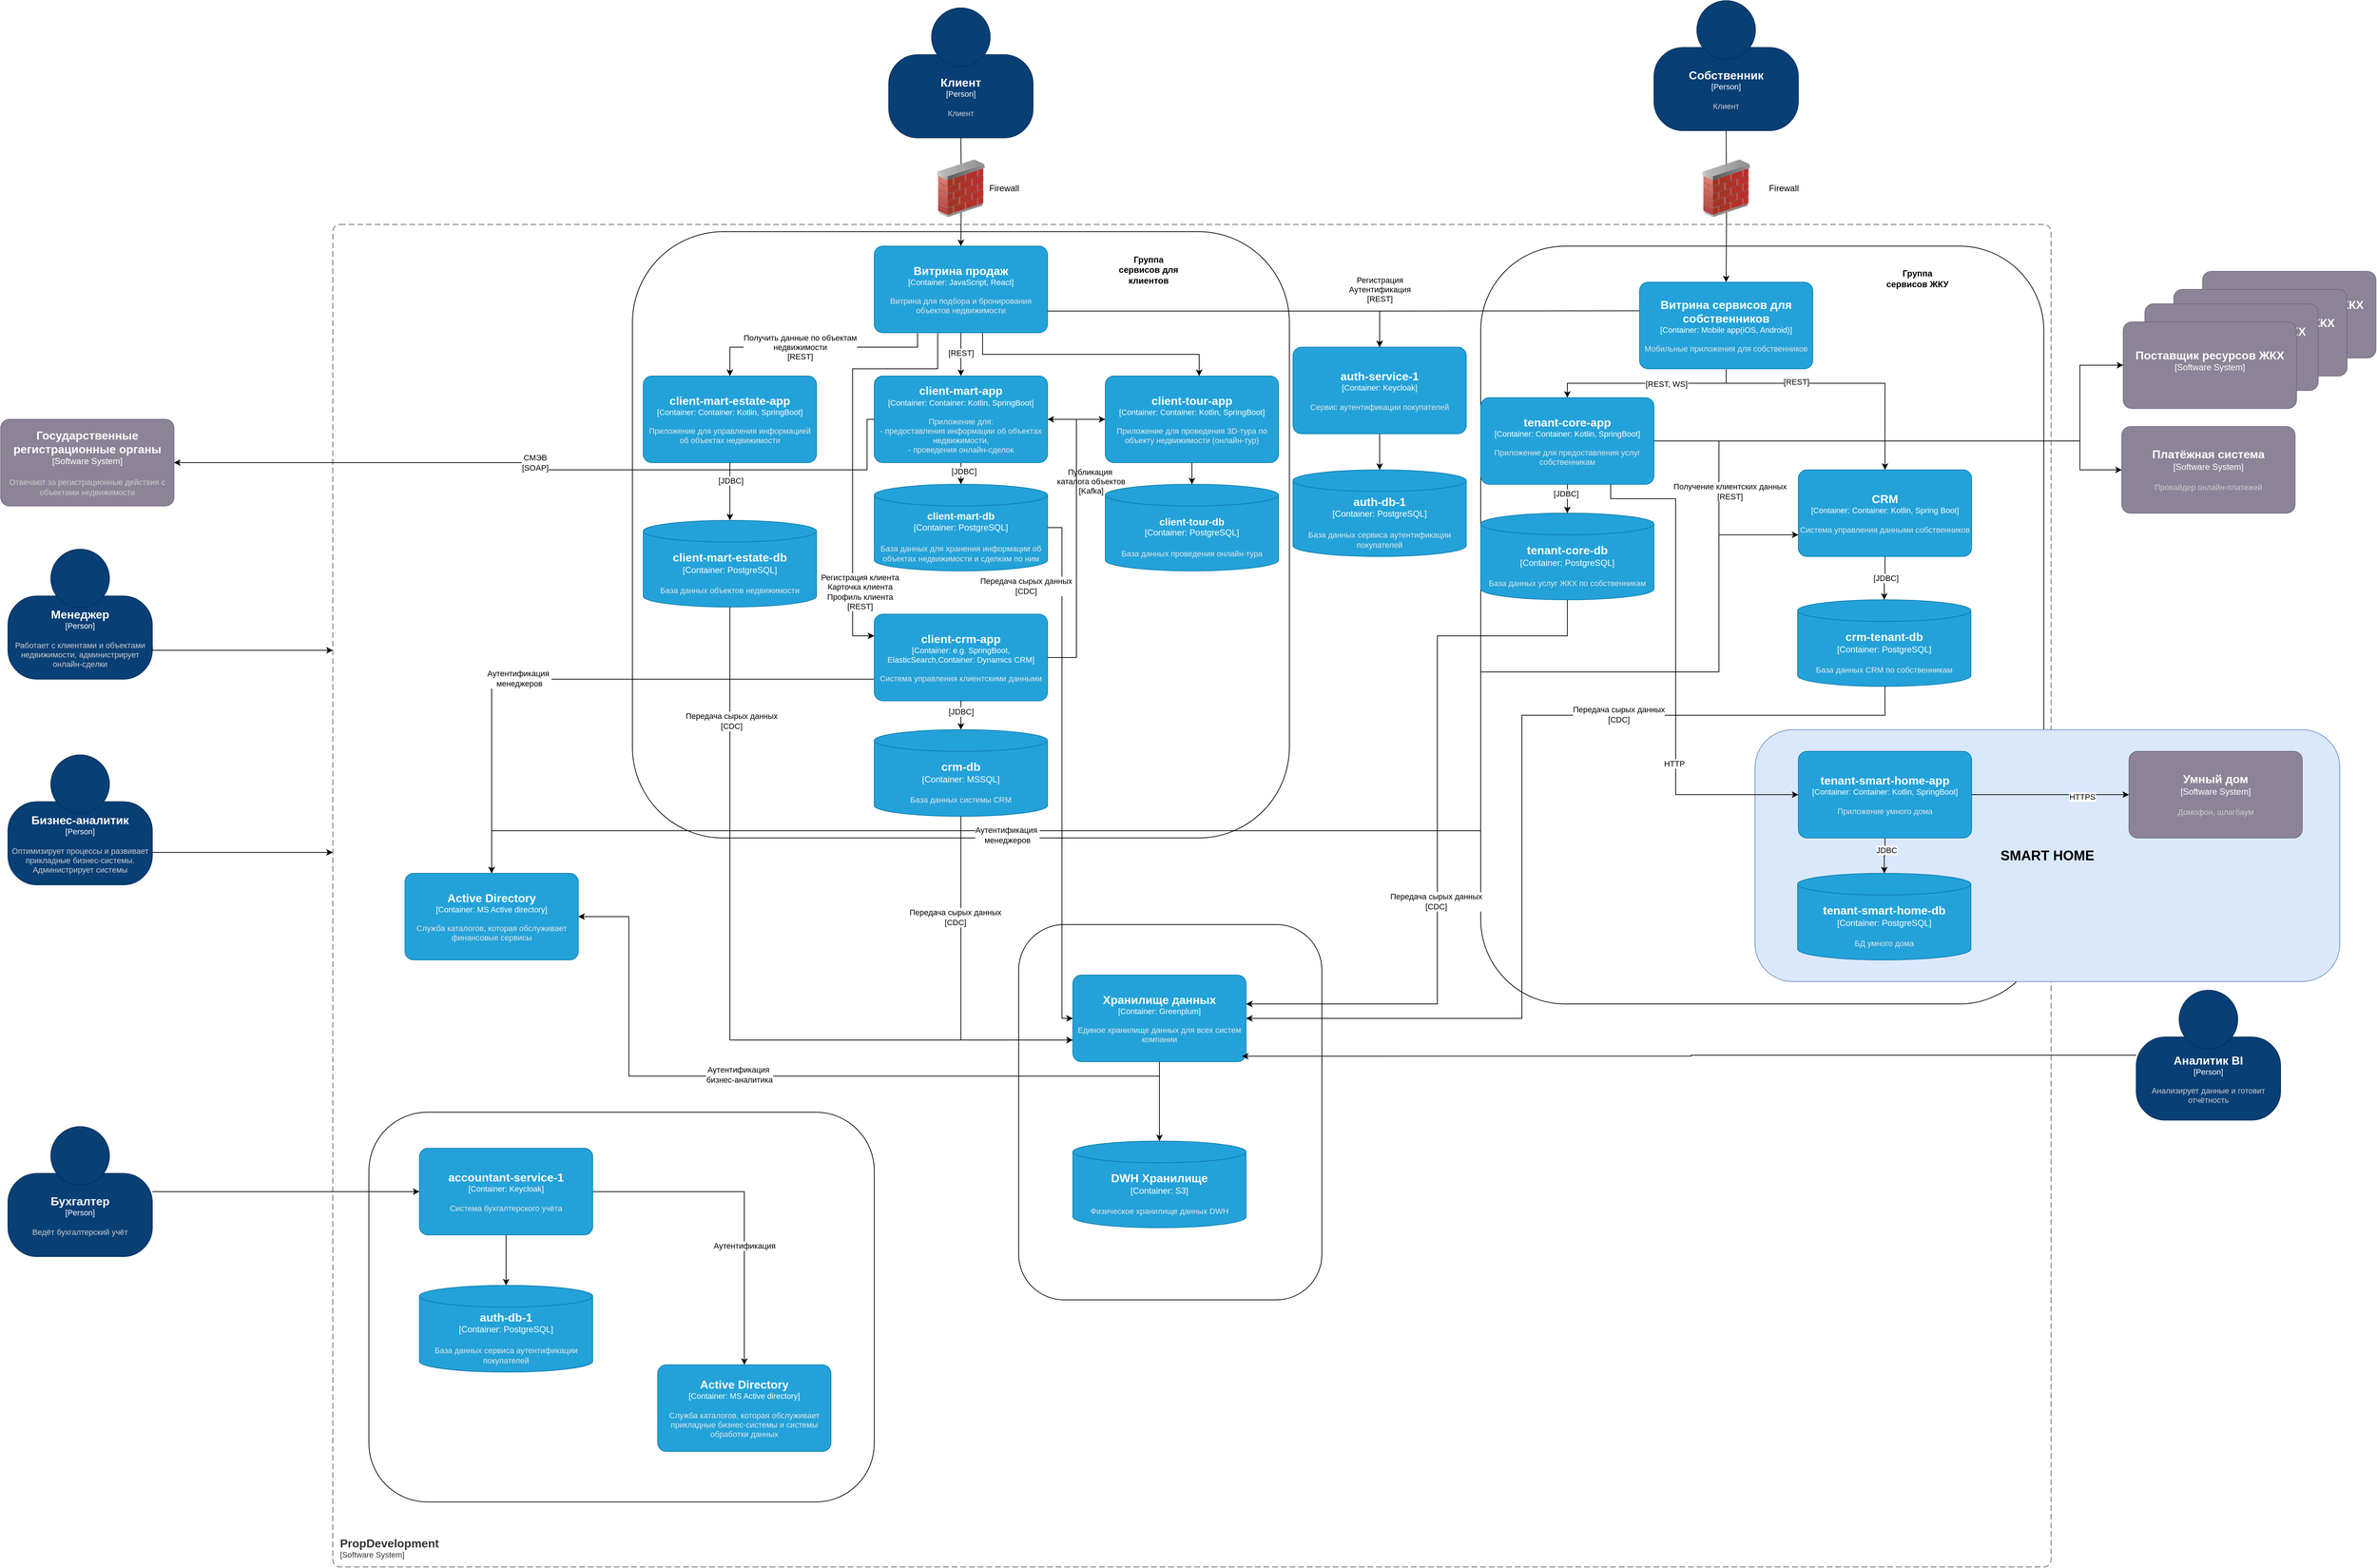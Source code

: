 <mxfile version="25.0.2">
  <diagram name="Страница — 1" id="AA9cZ-glA_Fp__WyKTjR">
    <mxGraphModel dx="3712" dy="1120" grid="1" gridSize="10" guides="1" tooltips="1" connect="1" arrows="1" fold="1" page="1" pageScale="1" pageWidth="827" pageHeight="1169" math="0" shadow="0">
      <root>
        <mxCell id="0" />
        <mxCell id="1" parent="0" />
        <mxCell id="nFB4tpNnGNIT1_HhN5Ei-107" value="" style="rounded=1;whiteSpace=wrap;html=1;" parent="1" vertex="1">
          <mxGeometry x="-370" y="1570" width="700" height="540" as="geometry" />
        </mxCell>
        <object placeholders="1" c4Name="Поставщик ресурсов ЖКХ" c4Type="Software System" c4Description="" label="&lt;font style=&quot;font-size: 16px&quot;&gt;&lt;b&gt;%c4Name%&lt;/b&gt;&lt;/font&gt;&lt;div&gt;[%c4Type%]&lt;/div&gt;&lt;br&gt;&lt;div&gt;&lt;font style=&quot;font-size: 11px&quot;&gt;&lt;font color=&quot;#cccccc&quot;&gt;%c4Description%&lt;/font&gt;&lt;/div&gt;" id="nFB4tpNnGNIT1_HhN5Ei-108">
          <mxCell style="rounded=1;whiteSpace=wrap;html=1;labelBackgroundColor=none;fillColor=#8C8496;fontColor=#ffffff;align=center;arcSize=10;strokeColor=#736782;metaEdit=1;resizable=0;points=[[0.25,0,0],[0.5,0,0],[0.75,0,0],[1,0.25,0],[1,0.5,0],[1,0.75,0],[0.75,1,0],[0.5,1,0],[0.25,1,0],[0,0.75,0],[0,0.5,0],[0,0.25,0]];" parent="1" vertex="1">
            <mxGeometry x="2170" y="405" width="240" height="120" as="geometry" />
          </mxCell>
        </object>
        <object placeholders="1" c4Name="Поставщик ресурсов ЖКХ" c4Type="Software System" c4Description="" label="&lt;font style=&quot;font-size: 16px&quot;&gt;&lt;b&gt;%c4Name%&lt;/b&gt;&lt;/font&gt;&lt;div&gt;[%c4Type%]&lt;/div&gt;&lt;br&gt;&lt;div&gt;&lt;font style=&quot;font-size: 11px&quot;&gt;&lt;font color=&quot;#cccccc&quot;&gt;%c4Description%&lt;/font&gt;&lt;/div&gt;" id="nFB4tpNnGNIT1_HhN5Ei-109">
          <mxCell style="rounded=1;whiteSpace=wrap;html=1;labelBackgroundColor=none;fillColor=#8C8496;fontColor=#ffffff;align=center;arcSize=10;strokeColor=#736782;metaEdit=1;resizable=0;points=[[0.25,0,0],[0.5,0,0],[0.75,0,0],[1,0.25,0],[1,0.5,0],[1,0.75,0],[0.75,1,0],[0.5,1,0],[0.25,1,0],[0,0.75,0],[0,0.5,0],[0,0.25,0]];" parent="1" vertex="1">
            <mxGeometry x="2130" y="430" width="240" height="120" as="geometry" />
          </mxCell>
        </object>
        <mxCell id="nFB4tpNnGNIT1_HhN5Ei-110" value="" style="rounded=1;whiteSpace=wrap;html=1;" parent="1" vertex="1">
          <mxGeometry x="530" y="1310" width="420" height="520" as="geometry" />
        </mxCell>
        <mxCell id="nFB4tpNnGNIT1_HhN5Ei-111" value="" style="rounded=1;whiteSpace=wrap;html=1;" parent="1" vertex="1">
          <mxGeometry x="-5" y="350" width="910" height="840" as="geometry" />
        </mxCell>
        <mxCell id="nFB4tpNnGNIT1_HhN5Ei-112" value="" style="rounded=1;whiteSpace=wrap;html=1;" parent="1" vertex="1">
          <mxGeometry x="1170" y="370" width="780" height="1050" as="geometry" />
        </mxCell>
        <mxCell id="nFB4tpNnGNIT1_HhN5Ei-113" style="edgeStyle=orthogonalEdgeStyle;rounded=0;orthogonalLoop=1;jettySize=auto;html=1;exitX=0.5;exitY=1;exitDx=0;exitDy=0;exitPerimeter=0;" parent="1" source="nFB4tpNnGNIT1_HhN5Ei-166" target="nFB4tpNnGNIT1_HhN5Ei-147" edge="1">
          <mxGeometry relative="1" as="geometry" />
        </mxCell>
        <mxCell id="nFB4tpNnGNIT1_HhN5Ei-114" value="[REST]" style="edgeLabel;html=1;align=center;verticalAlign=middle;resizable=0;points=[];" parent="nFB4tpNnGNIT1_HhN5Ei-113" connectable="0" vertex="1">
          <mxGeometry x="-0.087" relative="1" as="geometry">
            <mxPoint as="offset" />
          </mxGeometry>
        </mxCell>
        <object placeholders="1" c4Name="crm-db" c4Type="Container" c4Technology="MSSQL" c4Description="База данных системы CRM" label="&lt;font style=&quot;font-size: 16px&quot;&gt;&lt;b&gt;%c4Name%&lt;/b&gt;&lt;/font&gt;&lt;div&gt;[%c4Type%:&amp;nbsp;%c4Technology%]&lt;/div&gt;&lt;br&gt;&lt;div&gt;&lt;font style=&quot;font-size: 11px&quot;&gt;&lt;font color=&quot;#E6E6E6&quot;&gt;%c4Description%&lt;/font&gt;&lt;/div&gt;" id="nFB4tpNnGNIT1_HhN5Ei-115">
          <mxCell style="shape=cylinder3;size=15;whiteSpace=wrap;html=1;boundedLbl=1;rounded=0;labelBackgroundColor=none;fillColor=#23A2D9;fontSize=12;fontColor=#ffffff;align=center;strokeColor=#0E7DAD;metaEdit=1;points=[[0.5,0,0],[1,0.25,0],[1,0.5,0],[1,0.75,0],[0.5,1,0],[0,0.75,0],[0,0.5,0],[0,0.25,0]];resizable=0;" parent="1" vertex="1">
            <mxGeometry x="330" y="1040" width="240" height="120" as="geometry" />
          </mxCell>
        </object>
        <mxCell id="nFB4tpNnGNIT1_HhN5Ei-116" style="edgeStyle=orthogonalEdgeStyle;rounded=0;orthogonalLoop=1;jettySize=auto;html=1;exitX=0;exitY=0.75;exitDx=0;exitDy=0;exitPerimeter=0;entryX=0.5;entryY=0;entryDx=0;entryDy=0;entryPerimeter=0;" parent="1" source="nFB4tpNnGNIT1_HhN5Ei-118" target="nFB4tpNnGNIT1_HhN5Ei-168" edge="1">
          <mxGeometry relative="1" as="geometry">
            <Array as="points">
              <mxPoint x="-200" y="970" />
            </Array>
          </mxGeometry>
        </mxCell>
        <mxCell id="nFB4tpNnGNIT1_HhN5Ei-117" value="Аутентификация&amp;nbsp;&lt;div&gt;менеджеров&lt;/div&gt;" style="edgeLabel;html=1;align=center;verticalAlign=middle;resizable=0;points=[];" parent="nFB4tpNnGNIT1_HhN5Ei-116" connectable="0" vertex="1">
          <mxGeometry x="0.233" y="-1" relative="1" as="geometry">
            <mxPoint as="offset" />
          </mxGeometry>
        </mxCell>
        <object placeholders="1" c4Name="client-crm-app" c4Type="Container" c4Technology="e.g. SpringBoot, ElasticSearch,Container: Dynamics CRM" c4Description="Система управления клиентскими данными" label="&lt;font style=&quot;font-size: 16px&quot;&gt;&lt;b&gt;%c4Name%&lt;/b&gt;&lt;/font&gt;&lt;div&gt;[%c4Type%: %c4Technology%]&lt;/div&gt;&lt;br&gt;&lt;div&gt;&lt;font style=&quot;font-size: 11px&quot;&gt;&lt;font color=&quot;#E6E6E6&quot;&gt;%c4Description%&lt;/font&gt;&lt;/div&gt;" id="nFB4tpNnGNIT1_HhN5Ei-118">
          <mxCell style="rounded=1;whiteSpace=wrap;html=1;fontSize=11;labelBackgroundColor=none;fillColor=#23A2D9;fontColor=#ffffff;align=center;arcSize=10;strokeColor=#0E7DAD;metaEdit=1;resizable=0;points=[[0.25,0,0],[0.5,0,0],[0.75,0,0],[1,0.25,0],[1,0.5,0],[1,0.75,0],[0.75,1,0],[0.5,1,0],[0.25,1,0],[0,0.75,0],[0,0.5,0],[0,0.25,0]];" parent="1" vertex="1">
            <mxGeometry x="330" y="880" width="240" height="120" as="geometry" />
          </mxCell>
        </object>
        <mxCell id="nFB4tpNnGNIT1_HhN5Ei-119" style="edgeStyle=orthogonalEdgeStyle;rounded=0;orthogonalLoop=1;jettySize=auto;html=1;exitX=0;exitY=0.75;exitDx=0;exitDy=0;exitPerimeter=0;" parent="1" source="nFB4tpNnGNIT1_HhN5Ei-121" target="nFB4tpNnGNIT1_HhN5Ei-168" edge="1">
          <mxGeometry relative="1" as="geometry">
            <Array as="points">
              <mxPoint x="1500" y="770" />
              <mxPoint x="1500" y="960" />
              <mxPoint x="1170" y="960" />
              <mxPoint x="1170" y="1180" />
              <mxPoint x="-200" y="1180" />
            </Array>
          </mxGeometry>
        </mxCell>
        <mxCell id="nFB4tpNnGNIT1_HhN5Ei-120" value="Аутентификация&amp;nbsp;&lt;div&gt;менеджеров&lt;/div&gt;" style="edgeLabel;html=1;align=center;verticalAlign=middle;resizable=0;points=[];" parent="nFB4tpNnGNIT1_HhN5Ei-119" connectable="0" vertex="1">
          <mxGeometry x="0.322" y="6" relative="1" as="geometry">
            <mxPoint as="offset" />
          </mxGeometry>
        </mxCell>
        <object placeholders="1" c4Name="CRM" c4Type="Container" c4Technology="Container: Kotlin, Spring Boot" c4Description="Система управления данными собственников" label="&lt;font style=&quot;font-size: 16px&quot;&gt;&lt;b&gt;%c4Name%&lt;/b&gt;&lt;/font&gt;&lt;div&gt;[%c4Type%: %c4Technology%]&lt;/div&gt;&lt;br&gt;&lt;div&gt;&lt;font style=&quot;font-size: 11px&quot;&gt;&lt;font color=&quot;#E6E6E6&quot;&gt;%c4Description%&lt;/font&gt;&lt;/div&gt;" id="nFB4tpNnGNIT1_HhN5Ei-121">
          <mxCell style="rounded=1;whiteSpace=wrap;html=1;fontSize=11;labelBackgroundColor=none;fillColor=#23A2D9;fontColor=#ffffff;align=center;arcSize=10;strokeColor=#0E7DAD;metaEdit=1;resizable=0;points=[[0.25,0,0],[0.5,0,0],[0.75,0,0],[1,0.25,0],[1,0.5,0],[1,0.75,0],[0.75,1,0],[0.5,1,0],[0.25,1,0],[0,0.75,0],[0,0.5,0],[0,0.25,0]];" parent="1" vertex="1">
            <mxGeometry x="1610" y="680" width="240" height="120" as="geometry" />
          </mxCell>
        </object>
        <object placeholders="1" c4Name="crm-tenant-db" c4Type="Container" c4Technology="PostgreSQL" c4Description="База данных CRM по собственникам" label="&lt;font style=&quot;font-size: 16px&quot;&gt;&lt;b&gt;%c4Name%&lt;/b&gt;&lt;/font&gt;&lt;div&gt;[%c4Type%:&amp;nbsp;%c4Technology%]&lt;/div&gt;&lt;br&gt;&lt;div&gt;&lt;font style=&quot;font-size: 11px&quot;&gt;&lt;font color=&quot;#E6E6E6&quot;&gt;%c4Description%&lt;/font&gt;&lt;/div&gt;" id="nFB4tpNnGNIT1_HhN5Ei-122">
          <mxCell style="shape=cylinder3;size=15;whiteSpace=wrap;html=1;boundedLbl=1;rounded=0;labelBackgroundColor=none;fillColor=#23A2D9;fontSize=12;fontColor=#ffffff;align=center;strokeColor=#0E7DAD;metaEdit=1;points=[[0.5,0,0],[1,0.25,0],[1,0.5,0],[1,0.75,0],[0.5,1,0],[0,0.75,0],[0,0.5,0],[0,0.25,0]];resizable=0;" parent="1" vertex="1">
            <mxGeometry x="1609" y="860" width="240" height="120" as="geometry" />
          </mxCell>
        </object>
        <mxCell id="nFB4tpNnGNIT1_HhN5Ei-123" style="edgeStyle=orthogonalEdgeStyle;rounded=0;orthogonalLoop=1;jettySize=auto;html=1;entryX=0.5;entryY=0;entryDx=0;entryDy=0;entryPerimeter=0;" parent="1" source="nFB4tpNnGNIT1_HhN5Ei-118" target="nFB4tpNnGNIT1_HhN5Ei-115" edge="1">
          <mxGeometry relative="1" as="geometry" />
        </mxCell>
        <mxCell id="nFB4tpNnGNIT1_HhN5Ei-124" value="[JDBC]" style="edgeLabel;html=1;align=center;verticalAlign=middle;resizable=0;points=[];" parent="nFB4tpNnGNIT1_HhN5Ei-123" connectable="0" vertex="1">
          <mxGeometry x="-0.271" relative="1" as="geometry">
            <mxPoint as="offset" />
          </mxGeometry>
        </mxCell>
        <mxCell id="nFB4tpNnGNIT1_HhN5Ei-125" style="edgeStyle=orthogonalEdgeStyle;rounded=0;orthogonalLoop=1;jettySize=auto;html=1;entryX=0.5;entryY=0;entryDx=0;entryDy=0;entryPerimeter=0;" parent="1" source="nFB4tpNnGNIT1_HhN5Ei-121" target="nFB4tpNnGNIT1_HhN5Ei-122" edge="1">
          <mxGeometry relative="1" as="geometry" />
        </mxCell>
        <mxCell id="nFB4tpNnGNIT1_HhN5Ei-126" value="&lt;div&gt;[JDBC]&lt;/div&gt;" style="edgeLabel;html=1;align=center;verticalAlign=middle;resizable=0;points=[];" parent="nFB4tpNnGNIT1_HhN5Ei-125" connectable="0" vertex="1">
          <mxGeometry x="-0.033" y="1" relative="1" as="geometry">
            <mxPoint as="offset" />
          </mxGeometry>
        </mxCell>
        <mxCell id="nFB4tpNnGNIT1_HhN5Ei-127" style="edgeStyle=orthogonalEdgeStyle;rounded=0;orthogonalLoop=1;jettySize=auto;html=1;entryX=0;entryY=0.25;entryDx=0;entryDy=0;entryPerimeter=0;exitX=0.366;exitY=0.981;exitDx=0;exitDy=0;exitPerimeter=0;" parent="1" source="nFB4tpNnGNIT1_HhN5Ei-166" target="nFB4tpNnGNIT1_HhN5Ei-118" edge="1">
          <mxGeometry relative="1" as="geometry">
            <Array as="points">
              <mxPoint x="418" y="540" />
              <mxPoint x="300" y="540" />
              <mxPoint x="300" y="910" />
            </Array>
            <mxPoint x="300" y="650" as="sourcePoint" />
            <mxPoint x="300" y="950" as="targetPoint" />
          </mxGeometry>
        </mxCell>
        <mxCell id="nFB4tpNnGNIT1_HhN5Ei-128" value="&lt;div&gt;Регистрация клиента&lt;/div&gt;Карточка клиента&lt;div&gt;Профиль клиента&lt;/div&gt;&lt;div&gt;[REST]&lt;/div&gt;" style="edgeLabel;html=1;align=center;verticalAlign=middle;resizable=0;points=[];" parent="nFB4tpNnGNIT1_HhN5Ei-127" connectable="0" vertex="1">
          <mxGeometry x="0.583" y="1" relative="1" as="geometry">
            <mxPoint x="9" y="28" as="offset" />
          </mxGeometry>
        </mxCell>
        <mxCell id="nFB4tpNnGNIT1_HhN5Ei-129" style="edgeStyle=orthogonalEdgeStyle;rounded=0;orthogonalLoop=1;jettySize=auto;html=1;exitX=0.5;exitY=1;exitDx=0;exitDy=0;exitPerimeter=0;" parent="1" source="nFB4tpNnGNIT1_HhN5Ei-181" target="nFB4tpNnGNIT1_HhN5Ei-132" edge="1">
          <mxGeometry relative="1" as="geometry">
            <mxPoint x="1139.92" y="490.0" as="sourcePoint" />
          </mxGeometry>
        </mxCell>
        <mxCell id="nFB4tpNnGNIT1_HhN5Ei-130" value="[REST, WS]" style="edgeLabel;html=1;align=center;verticalAlign=middle;resizable=0;points=[];" parent="nFB4tpNnGNIT1_HhN5Ei-129" connectable="0" vertex="1">
          <mxGeometry x="-0.209" y="1" relative="1" as="geometry">
            <mxPoint as="offset" />
          </mxGeometry>
        </mxCell>
        <mxCell id="nFB4tpNnGNIT1_HhN5Ei-131" style="edgeStyle=orthogonalEdgeStyle;rounded=0;orthogonalLoop=1;jettySize=auto;html=1;" parent="1" source="nFB4tpNnGNIT1_HhN5Ei-132" target="nFB4tpNnGNIT1_HhN5Ei-203" edge="1">
          <mxGeometry relative="1" as="geometry">
            <Array as="points">
              <mxPoint x="2000" y="640" />
              <mxPoint x="2000" y="535" />
            </Array>
          </mxGeometry>
        </mxCell>
        <object placeholders="1" c4Name="tenant-core-app" c4Type="Container" c4Technology="Container: Kotlin, SpringBoot" c4Description="Приложение для предоставления услуг собственникам" label="&lt;font style=&quot;font-size: 16px&quot;&gt;&lt;b&gt;%c4Name%&lt;/b&gt;&lt;/font&gt;&lt;div&gt;[%c4Type%: %c4Technology%]&lt;/div&gt;&lt;br&gt;&lt;div&gt;&lt;font style=&quot;font-size: 11px&quot;&gt;&lt;font color=&quot;#E6E6E6&quot;&gt;%c4Description%&lt;/font&gt;&lt;/div&gt;" id="nFB4tpNnGNIT1_HhN5Ei-132">
          <mxCell style="rounded=1;whiteSpace=wrap;html=1;fontSize=11;labelBackgroundColor=none;fillColor=#23A2D9;fontColor=#ffffff;align=center;arcSize=10;strokeColor=#0E7DAD;metaEdit=1;resizable=0;points=[[0.25,0,0],[0.5,0,0],[0.75,0,0],[1,0.25,0],[1,0.5,0],[1,0.75,0],[0.75,1,0],[0.5,1,0],[0.25,1,0],[0,0.75,0],[0,0.5,0],[0,0.25,0]];" parent="1" vertex="1">
            <mxGeometry x="1170" y="580" width="240" height="120" as="geometry" />
          </mxCell>
        </object>
        <object placeholders="1" c4Name="Поставщик ресурсов ЖКХ" c4Type="Software System" c4Description="." label="&lt;font style=&quot;font-size: 16px&quot;&gt;&lt;b&gt;%c4Name%&lt;/b&gt;&lt;/font&gt;&lt;div&gt;[%c4Type%]&lt;/div&gt;&lt;br&gt;&lt;div&gt;&lt;font style=&quot;font-size: 11px&quot;&gt;&lt;font color=&quot;#cccccc&quot;&gt;%c4Description%&lt;/font&gt;&lt;/div&gt;" id="nFB4tpNnGNIT1_HhN5Ei-133">
          <mxCell style="rounded=1;whiteSpace=wrap;html=1;labelBackgroundColor=none;fillColor=#8C8496;fontColor=#ffffff;align=center;arcSize=10;strokeColor=#736782;metaEdit=1;resizable=0;points=[[0.25,0,0],[0.5,0,0],[0.75,0,0],[1,0.25,0],[1,0.5,0],[1,0.75,0],[0.75,1,0],[0.5,1,0],[0.25,1,0],[0,0.75,0],[0,0.5,0],[0,0.25,0]];" parent="1" vertex="1">
            <mxGeometry x="2090" y="450" width="240" height="120" as="geometry" />
          </mxCell>
        </object>
        <object placeholders="1" c4Name="Платёжная система" c4Type="Software System" c4Description="Провайдер онлайн-платежей" label="&lt;font style=&quot;font-size: 16px&quot;&gt;&lt;b&gt;%c4Name%&lt;/b&gt;&lt;/font&gt;&lt;div&gt;[%c4Type%]&lt;/div&gt;&lt;br&gt;&lt;div&gt;&lt;font style=&quot;font-size: 11px&quot;&gt;&lt;font color=&quot;#cccccc&quot;&gt;%c4Description%&lt;/font&gt;&lt;/div&gt;" id="nFB4tpNnGNIT1_HhN5Ei-134">
          <mxCell style="rounded=1;whiteSpace=wrap;html=1;labelBackgroundColor=none;fillColor=#8C8496;fontColor=#ffffff;align=center;arcSize=10;strokeColor=#736782;metaEdit=1;resizable=0;points=[[0.25,0,0],[0.5,0,0],[0.75,0,0],[1,0.25,0],[1,0.5,0],[1,0.75,0],[0.75,1,0],[0.5,1,0],[0.25,1,0],[0,0.75,0],[0,0.5,0],[0,0.25,0]];" parent="1" vertex="1">
            <mxGeometry x="2058" y="620" width="240" height="120" as="geometry" />
          </mxCell>
        </object>
        <mxCell id="nFB4tpNnGNIT1_HhN5Ei-135" style="edgeStyle=orthogonalEdgeStyle;rounded=0;orthogonalLoop=1;jettySize=auto;html=1;entryX=0;entryY=0.5;entryDx=0;entryDy=0;entryPerimeter=0;exitX=1;exitY=0.5;exitDx=0;exitDy=0;exitPerimeter=0;" parent="1" source="nFB4tpNnGNIT1_HhN5Ei-132" target="nFB4tpNnGNIT1_HhN5Ei-134" edge="1">
          <mxGeometry relative="1" as="geometry">
            <Array as="points">
              <mxPoint x="2000" y="640" />
              <mxPoint x="2000" y="680" />
            </Array>
            <mxPoint x="1080" y="625.0" as="sourcePoint" />
            <mxPoint x="1720" y="665.0" as="targetPoint" />
          </mxGeometry>
        </mxCell>
        <mxCell id="nFB4tpNnGNIT1_HhN5Ei-136" style="edgeStyle=orthogonalEdgeStyle;rounded=0;orthogonalLoop=1;jettySize=auto;html=1;exitX=1;exitY=0.5;exitDx=0;exitDy=0;exitPerimeter=0;" parent="1" source="nFB4tpNnGNIT1_HhN5Ei-132" edge="1">
          <mxGeometry relative="1" as="geometry">
            <Array as="points">
              <mxPoint x="1500" y="640" />
              <mxPoint x="1500" y="770" />
            </Array>
            <mxPoint x="1610" y="770" as="targetPoint" />
          </mxGeometry>
        </mxCell>
        <mxCell id="nFB4tpNnGNIT1_HhN5Ei-137" value="Получение клиентских данных&lt;div&gt;[REST]&lt;/div&gt;" style="edgeLabel;html=1;align=center;verticalAlign=middle;resizable=0;points=[];" parent="nFB4tpNnGNIT1_HhN5Ei-136" connectable="0" vertex="1">
          <mxGeometry x="-0.322" y="2" relative="1" as="geometry">
            <mxPoint x="13" y="48" as="offset" />
          </mxGeometry>
        </mxCell>
        <object placeholders="1" c4Name="tenant-core-db" c4Type="Container" c4Technology="PostgreSQL" c4Description="База данных услуг ЖКХ по собственникам" label="&lt;font style=&quot;font-size: 16px&quot;&gt;&lt;b&gt;%c4Name%&lt;/b&gt;&lt;/font&gt;&lt;div&gt;[%c4Type%:&amp;nbsp;%c4Technology%]&lt;/div&gt;&lt;br&gt;&lt;div&gt;&lt;font style=&quot;font-size: 11px&quot;&gt;&lt;font color=&quot;#E6E6E6&quot;&gt;%c4Description%&lt;/font&gt;&lt;/div&gt;" id="nFB4tpNnGNIT1_HhN5Ei-138">
          <mxCell style="shape=cylinder3;size=15;whiteSpace=wrap;html=1;boundedLbl=1;rounded=0;labelBackgroundColor=none;fillColor=#23A2D9;fontSize=12;fontColor=#ffffff;align=center;strokeColor=#0E7DAD;metaEdit=1;points=[[0.5,0,0],[1,0.25,0],[1,0.5,0],[1,0.75,0],[0.5,1,0],[0,0.75,0],[0,0.5,0],[0,0.25,0]];resizable=0;" parent="1" vertex="1">
            <mxGeometry x="1170" y="740" width="240" height="120" as="geometry" />
          </mxCell>
        </object>
        <mxCell id="nFB4tpNnGNIT1_HhN5Ei-139" style="edgeStyle=orthogonalEdgeStyle;rounded=0;orthogonalLoop=1;jettySize=auto;html=1;entryX=0.5;entryY=0;entryDx=0;entryDy=0;entryPerimeter=0;" parent="1" source="nFB4tpNnGNIT1_HhN5Ei-132" target="nFB4tpNnGNIT1_HhN5Ei-138" edge="1">
          <mxGeometry relative="1" as="geometry" />
        </mxCell>
        <mxCell id="nFB4tpNnGNIT1_HhN5Ei-140" value="[JDBC]" style="edgeLabel;html=1;align=center;verticalAlign=middle;resizable=0;points=[];" parent="nFB4tpNnGNIT1_HhN5Ei-139" connectable="0" vertex="1">
          <mxGeometry x="-0.356" y="-2" relative="1" as="geometry">
            <mxPoint as="offset" />
          </mxGeometry>
        </mxCell>
        <object placeholders="1" c4Name="Хранилище данных" c4Type="Container" c4Technology="Greenplum" c4Description="Единое хранилище данных для всех систем компании" label="&lt;font style=&quot;font-size: 16px&quot;&gt;&lt;b&gt;%c4Name%&lt;/b&gt;&lt;/font&gt;&lt;div&gt;[%c4Type%: %c4Technology%]&lt;/div&gt;&lt;br&gt;&lt;div&gt;&lt;font style=&quot;font-size: 11px&quot;&gt;&lt;font color=&quot;#E6E6E6&quot;&gt;%c4Description%&lt;/font&gt;&lt;/div&gt;" id="nFB4tpNnGNIT1_HhN5Ei-141">
          <mxCell style="rounded=1;whiteSpace=wrap;html=1;fontSize=11;labelBackgroundColor=none;fillColor=#23A2D9;fontColor=#ffffff;align=center;arcSize=10;strokeColor=#0E7DAD;metaEdit=1;resizable=0;points=[[0.25,0,0],[0.5,0,0],[0.75,0,0],[1,0.25,0],[1,0.5,0],[1,0.75,0],[0.75,1,0],[0.5,1,0],[0.25,1,0],[0,0.75,0],[0,0.5,0],[0,0.25,0]];" parent="1" vertex="1">
            <mxGeometry x="605" y="1380" width="240" height="120" as="geometry" />
          </mxCell>
        </object>
        <object placeholders="1" c4Name="DWH Хранилище" c4Type="Container" c4Technology="S3" c4Description="Физическое хранилище данных DWH" label="&lt;font style=&quot;font-size: 16px&quot;&gt;&lt;b&gt;%c4Name%&lt;/b&gt;&lt;/font&gt;&lt;div&gt;[%c4Type%:&amp;nbsp;%c4Technology%]&lt;/div&gt;&lt;br&gt;&lt;div&gt;&lt;font style=&quot;font-size: 11px&quot;&gt;&lt;font color=&quot;#E6E6E6&quot;&gt;%c4Description%&lt;/font&gt;&lt;/div&gt;" id="nFB4tpNnGNIT1_HhN5Ei-142">
          <mxCell style="shape=cylinder3;size=15;whiteSpace=wrap;html=1;boundedLbl=1;rounded=0;labelBackgroundColor=none;fillColor=#23A2D9;fontSize=12;fontColor=#ffffff;align=center;strokeColor=#0E7DAD;metaEdit=1;points=[[0.5,0,0],[1,0.25,0],[1,0.5,0],[1,0.75,0],[0.5,1,0],[0,0.75,0],[0,0.5,0],[0,0.25,0]];resizable=0;" parent="1" vertex="1">
            <mxGeometry x="605" y="1610" width="240" height="120" as="geometry" />
          </mxCell>
        </object>
        <mxCell id="nFB4tpNnGNIT1_HhN5Ei-143" style="edgeStyle=orthogonalEdgeStyle;rounded=0;orthogonalLoop=1;jettySize=auto;html=1;exitX=0.25;exitY=1;exitDx=0;exitDy=0;exitPerimeter=0;entryX=0.5;entryY=0;entryDx=0;entryDy=0;entryPerimeter=0;" parent="1" source="nFB4tpNnGNIT1_HhN5Ei-166" target="nFB4tpNnGNIT1_HhN5Ei-149" edge="1">
          <mxGeometry relative="1" as="geometry">
            <Array as="points">
              <mxPoint x="390" y="510" />
              <mxPoint x="130" y="510" />
            </Array>
          </mxGeometry>
        </mxCell>
        <mxCell id="nFB4tpNnGNIT1_HhN5Ei-144" value="Получить данные по объектам&lt;div&gt;недвижимости&lt;/div&gt;&lt;div&gt;[REST]&lt;/div&gt;" style="edgeLabel;html=1;align=center;verticalAlign=middle;resizable=0;points=[];" parent="nFB4tpNnGNIT1_HhN5Ei-143" connectable="0" vertex="1">
          <mxGeometry x="-0.293" y="2" relative="1" as="geometry">
            <mxPoint x="-70" y="-2" as="offset" />
          </mxGeometry>
        </mxCell>
        <mxCell id="nFB4tpNnGNIT1_HhN5Ei-145" style="edgeStyle=orthogonalEdgeStyle;rounded=0;orthogonalLoop=1;jettySize=auto;html=1;" parent="1" source="nFB4tpNnGNIT1_HhN5Ei-147" target="nFB4tpNnGNIT1_HhN5Ei-148" edge="1">
          <mxGeometry relative="1" as="geometry" />
        </mxCell>
        <mxCell id="nFB4tpNnGNIT1_HhN5Ei-146" value="[JDBC]" style="edgeLabel;html=1;align=center;verticalAlign=middle;resizable=0;points=[];" parent="nFB4tpNnGNIT1_HhN5Ei-145" connectable="0" vertex="1">
          <mxGeometry x="0.263" y="4" relative="1" as="geometry">
            <mxPoint as="offset" />
          </mxGeometry>
        </mxCell>
        <object placeholders="1" c4Name="client-mart-app" c4Type="Container" c4Technology="Container: Kotlin, SpringBoot" c4Description="Приложение для:&#xa;- предоставления информации об объектах недвижимости,&#xa;- проведения онлайн-сделок" label="&lt;font style=&quot;font-size: 16px&quot;&gt;&lt;b&gt;%c4Name%&lt;/b&gt;&lt;/font&gt;&lt;div&gt;[%c4Type%: %c4Technology%]&lt;/div&gt;&lt;br&gt;&lt;div&gt;&lt;font style=&quot;font-size: 11px&quot;&gt;&lt;font color=&quot;#E6E6E6&quot;&gt;%c4Description%&lt;/font&gt;&lt;/div&gt;" id="nFB4tpNnGNIT1_HhN5Ei-147">
          <mxCell style="rounded=1;whiteSpace=wrap;html=1;fontSize=11;labelBackgroundColor=none;fillColor=#23A2D9;fontColor=#ffffff;align=center;arcSize=10;strokeColor=#0E7DAD;metaEdit=1;resizable=0;points=[[0.25,0,0],[0.5,0,0],[0.75,0,0],[1,0.25,0],[1,0.5,0],[1,0.75,0],[0.75,1,0],[0.5,1,0],[0.25,1,0],[0,0.75,0],[0,0.5,0],[0,0.25,0]];" parent="1" vertex="1">
            <mxGeometry x="330" y="550" width="240" height="120" as="geometry" />
          </mxCell>
        </object>
        <object placeholders="1" c4Name="client-mart-db" c4Type="Container" c4Technology="PostgreSQL" c4Description="База данных для хранения информации об объектах недвижимости и сделкам по ним" label="&lt;font style=&quot;font-size: 14px&quot;&gt;&lt;b&gt;%c4Name%&lt;/b&gt;&lt;/font&gt;&lt;div&gt;[%c4Type%:&amp;nbsp;%c4Technology%]&lt;/div&gt;&lt;br&gt;&lt;div&gt;&lt;font style=&quot;font-size: 11px&quot;&gt;&lt;font color=&quot;#E6E6E6&quot;&gt;%c4Description%&lt;/font&gt;&lt;/div&gt;" id="nFB4tpNnGNIT1_HhN5Ei-148">
          <mxCell style="shape=cylinder3;size=15;whiteSpace=wrap;html=1;boundedLbl=1;rounded=0;labelBackgroundColor=none;fillColor=#23A2D9;fontSize=12;fontColor=#ffffff;align=center;strokeColor=#0E7DAD;metaEdit=1;points=[[0.5,0,0],[1,0.25,0],[1,0.5,0],[1,0.75,0],[0.5,1,0],[0,0.75,0],[0,0.5,0],[0,0.25,0]];resizable=0;" parent="1" vertex="1">
            <mxGeometry x="330" y="700" width="240" height="120" as="geometry" />
          </mxCell>
        </object>
        <object placeholders="1" c4Name="client-mart-estate-app" c4Type="Container" c4Technology="Container: Kotlin, SpringBoot" c4Description="Приложение для управления информацией об объектах недвижимости" label="&lt;font style=&quot;font-size: 16px&quot;&gt;&lt;b&gt;%c4Name%&lt;/b&gt;&lt;/font&gt;&lt;div&gt;[%c4Type%: %c4Technology%]&lt;/div&gt;&lt;br&gt;&lt;div&gt;&lt;font style=&quot;font-size: 11px&quot;&gt;&lt;font color=&quot;#E6E6E6&quot;&gt;%c4Description%&lt;/font&gt;&lt;/div&gt;" id="nFB4tpNnGNIT1_HhN5Ei-149">
          <mxCell style="rounded=1;whiteSpace=wrap;html=1;fontSize=11;labelBackgroundColor=none;fillColor=#23A2D9;fontColor=#ffffff;align=center;arcSize=10;strokeColor=#0E7DAD;metaEdit=1;resizable=0;points=[[0.25,0,0],[0.5,0,0],[0.75,0,0],[1,0.25,0],[1,0.5,0],[1,0.75,0],[0.75,1,0],[0.5,1,0],[0.25,1,0],[0,0.75,0],[0,0.5,0],[0,0.25,0]];" parent="1" vertex="1">
            <mxGeometry x="10" y="550" width="240" height="120" as="geometry" />
          </mxCell>
        </object>
        <mxCell id="nFB4tpNnGNIT1_HhN5Ei-150" style="edgeStyle=orthogonalEdgeStyle;rounded=0;orthogonalLoop=1;jettySize=auto;html=1;entryX=0;entryY=0.75;entryDx=0;entryDy=0;entryPerimeter=0;exitX=0.5;exitY=1;exitDx=0;exitDy=0;exitPerimeter=0;" parent="1" source="nFB4tpNnGNIT1_HhN5Ei-152" target="nFB4tpNnGNIT1_HhN5Ei-141" edge="1">
          <mxGeometry relative="1" as="geometry">
            <Array as="points">
              <mxPoint x="130" y="1470" />
            </Array>
          </mxGeometry>
        </mxCell>
        <mxCell id="nFB4tpNnGNIT1_HhN5Ei-151" value="&lt;div&gt;Передача сырых данных&lt;/div&gt;[CDC]" style="edgeLabel;html=1;align=center;verticalAlign=middle;resizable=0;points=[];" parent="nFB4tpNnGNIT1_HhN5Ei-150" connectable="0" vertex="1">
          <mxGeometry x="-0.616" y="2" relative="1" as="geometry">
            <mxPoint y="-49" as="offset" />
          </mxGeometry>
        </mxCell>
        <object placeholders="1" c4Name="client-mart-estate-db" c4Type="Container" c4Technology="PostgreSQL" c4Description="База данных объектов недвижимости" label="&lt;font style=&quot;font-size: 16px&quot;&gt;&lt;b&gt;%c4Name%&lt;/b&gt;&lt;/font&gt;&lt;div&gt;[%c4Type%:&amp;nbsp;%c4Technology%]&lt;/div&gt;&lt;br&gt;&lt;div&gt;&lt;font style=&quot;font-size: 11px&quot;&gt;&lt;font color=&quot;#E6E6E6&quot;&gt;%c4Description%&lt;/font&gt;&lt;/div&gt;" id="nFB4tpNnGNIT1_HhN5Ei-152">
          <mxCell style="shape=cylinder3;size=15;whiteSpace=wrap;html=1;boundedLbl=1;rounded=0;labelBackgroundColor=none;fillColor=#23A2D9;fontSize=12;fontColor=#ffffff;align=center;strokeColor=#0E7DAD;metaEdit=1;points=[[0.5,0,0],[1,0.25,0],[1,0.5,0],[1,0.75,0],[0.5,1,0],[0,0.75,0],[0,0.5,0],[0,0.25,0]];resizable=0;" parent="1" vertex="1">
            <mxGeometry x="10" y="750" width="240" height="120" as="geometry" />
          </mxCell>
        </object>
        <mxCell id="nFB4tpNnGNIT1_HhN5Ei-153" style="edgeStyle=orthogonalEdgeStyle;rounded=0;orthogonalLoop=1;jettySize=auto;html=1;entryX=0.5;entryY=0;entryDx=0;entryDy=0;entryPerimeter=0;" parent="1" source="nFB4tpNnGNIT1_HhN5Ei-149" target="nFB4tpNnGNIT1_HhN5Ei-152" edge="1">
          <mxGeometry relative="1" as="geometry" />
        </mxCell>
        <mxCell id="nFB4tpNnGNIT1_HhN5Ei-154" value="[JDBC]" style="edgeLabel;html=1;align=center;verticalAlign=middle;resizable=0;points=[];" parent="nFB4tpNnGNIT1_HhN5Ei-153" connectable="0" vertex="1">
          <mxGeometry x="-0.387" y="1" relative="1" as="geometry">
            <mxPoint as="offset" />
          </mxGeometry>
        </mxCell>
        <mxCell id="nFB4tpNnGNIT1_HhN5Ei-155" style="edgeStyle=orthogonalEdgeStyle;rounded=0;orthogonalLoop=1;jettySize=auto;html=1;entryX=0;entryY=0.75;entryDx=0;entryDy=0;entryPerimeter=0;exitX=0.5;exitY=1;exitDx=0;exitDy=0;exitPerimeter=0;" parent="1" source="nFB4tpNnGNIT1_HhN5Ei-115" target="nFB4tpNnGNIT1_HhN5Ei-141" edge="1">
          <mxGeometry relative="1" as="geometry">
            <Array as="points">
              <mxPoint x="450" y="1470" />
            </Array>
          </mxGeometry>
        </mxCell>
        <mxCell id="nFB4tpNnGNIT1_HhN5Ei-156" value="&lt;div&gt;Передача сырых данных&lt;/div&gt;[CDC]" style="edgeLabel;html=1;align=center;verticalAlign=middle;resizable=0;points=[];" parent="nFB4tpNnGNIT1_HhN5Ei-155" connectable="0" vertex="1">
          <mxGeometry x="-0.402" y="-8" relative="1" as="geometry">
            <mxPoint y="1" as="offset" />
          </mxGeometry>
        </mxCell>
        <mxCell id="nFB4tpNnGNIT1_HhN5Ei-157" style="edgeStyle=orthogonalEdgeStyle;rounded=0;orthogonalLoop=1;jettySize=auto;html=1;entryX=0;entryY=0.5;entryDx=0;entryDy=0;entryPerimeter=0;exitX=1;exitY=0.5;exitDx=0;exitDy=0;exitPerimeter=0;" parent="1" source="nFB4tpNnGNIT1_HhN5Ei-148" target="nFB4tpNnGNIT1_HhN5Ei-141" edge="1">
          <mxGeometry relative="1" as="geometry">
            <mxPoint x="550" y="830" as="sourcePoint" />
            <mxPoint x="705" y="1470" as="targetPoint" />
            <Array as="points">
              <mxPoint x="590" y="760" />
              <mxPoint x="590" y="1440" />
            </Array>
          </mxGeometry>
        </mxCell>
        <mxCell id="nFB4tpNnGNIT1_HhN5Ei-158" value="&lt;div&gt;Передача сырых данных&lt;/div&gt;[CDC]" style="edgeLabel;html=1;align=center;verticalAlign=middle;resizable=0;points=[];" parent="nFB4tpNnGNIT1_HhN5Ei-157" connectable="0" vertex="1">
          <mxGeometry x="0.461" y="4" relative="1" as="geometry">
            <mxPoint x="-54" y="-422" as="offset" />
          </mxGeometry>
        </mxCell>
        <mxCell id="nFB4tpNnGNIT1_HhN5Ei-159" style="edgeStyle=orthogonalEdgeStyle;rounded=0;orthogonalLoop=1;jettySize=auto;html=1;exitX=0.5;exitY=1;exitDx=0;exitDy=0;exitPerimeter=0;" parent="1" source="nFB4tpNnGNIT1_HhN5Ei-138" edge="1">
          <mxGeometry relative="1" as="geometry">
            <Array as="points">
              <mxPoint x="1290" y="910" />
              <mxPoint x="1110" y="910" />
              <mxPoint x="1110" y="1420" />
            </Array>
            <mxPoint x="845" y="1420" as="targetPoint" />
          </mxGeometry>
        </mxCell>
        <mxCell id="nFB4tpNnGNIT1_HhN5Ei-160" value="&lt;div&gt;Передача сырых данных&lt;/div&gt;[CDC]" style="edgeLabel;html=1;align=center;verticalAlign=middle;resizable=0;points=[];" parent="nFB4tpNnGNIT1_HhN5Ei-159" connectable="0" vertex="1">
          <mxGeometry x="0.192" y="-2" relative="1" as="geometry">
            <mxPoint y="-1" as="offset" />
          </mxGeometry>
        </mxCell>
        <mxCell id="nFB4tpNnGNIT1_HhN5Ei-161" style="edgeStyle=orthogonalEdgeStyle;rounded=0;orthogonalLoop=1;jettySize=auto;html=1;entryX=1;entryY=0.5;entryDx=0;entryDy=0;entryPerimeter=0;" parent="1" source="nFB4tpNnGNIT1_HhN5Ei-122" target="nFB4tpNnGNIT1_HhN5Ei-141" edge="1">
          <mxGeometry relative="1" as="geometry">
            <Array as="points">
              <mxPoint x="1730" y="1020" />
              <mxPoint x="1227" y="1020" />
              <mxPoint x="1227" y="1440" />
            </Array>
          </mxGeometry>
        </mxCell>
        <mxCell id="nFB4tpNnGNIT1_HhN5Ei-162" value="&lt;div&gt;Передача сырых данных&lt;/div&gt;[CDC]" style="edgeLabel;html=1;align=center;verticalAlign=middle;resizable=0;points=[];" parent="nFB4tpNnGNIT1_HhN5Ei-161" connectable="0" vertex="1">
          <mxGeometry x="-0.392" y="-2" relative="1" as="geometry">
            <mxPoint y="1" as="offset" />
          </mxGeometry>
        </mxCell>
        <mxCell id="nFB4tpNnGNIT1_HhN5Ei-163" style="edgeStyle=orthogonalEdgeStyle;rounded=0;orthogonalLoop=1;jettySize=auto;html=1;entryX=0.5;entryY=0;entryDx=0;entryDy=0;entryPerimeter=0;" parent="1" target="nFB4tpNnGNIT1_HhN5Ei-181" edge="1">
          <mxGeometry relative="1" as="geometry">
            <mxPoint x="1139.92" y="370" as="targetPoint" />
            <mxPoint x="1510" y="210" as="sourcePoint" />
          </mxGeometry>
        </mxCell>
        <mxCell id="nFB4tpNnGNIT1_HhN5Ei-164" style="edgeStyle=orthogonalEdgeStyle;rounded=0;orthogonalLoop=1;jettySize=auto;html=1;entryX=0.5;entryY=0;entryDx=0;entryDy=0;entryPerimeter=0;" parent="1" source="nFB4tpNnGNIT1_HhN5Ei-141" target="nFB4tpNnGNIT1_HhN5Ei-142" edge="1">
          <mxGeometry relative="1" as="geometry" />
        </mxCell>
        <mxCell id="nFB4tpNnGNIT1_HhN5Ei-165" style="edgeStyle=orthogonalEdgeStyle;rounded=0;orthogonalLoop=1;jettySize=auto;html=1;" parent="1" source="nFB4tpNnGNIT1_HhN5Ei-166" target="nFB4tpNnGNIT1_HhN5Ei-207" edge="1">
          <mxGeometry relative="1" as="geometry">
            <Array as="points">
              <mxPoint x="480" y="520" />
              <mxPoint x="780" y="520" />
            </Array>
          </mxGeometry>
        </mxCell>
        <object placeholders="1" c4Name="Витрина продаж" c4Type="Container" c4Technology="JavaScript, React" c4Description="Витрина для подбора и бронирования объектов недвижимости" label="&lt;font style=&quot;font-size: 16px&quot;&gt;&lt;b&gt;%c4Name%&lt;/b&gt;&lt;/font&gt;&lt;div&gt;[%c4Type%: %c4Technology%]&lt;/div&gt;&lt;br&gt;&lt;div&gt;&lt;font style=&quot;font-size: 11px&quot;&gt;&lt;font color=&quot;#E6E6E6&quot;&gt;%c4Description%&lt;/font&gt;&lt;/div&gt;" id="nFB4tpNnGNIT1_HhN5Ei-166">
          <mxCell style="rounded=1;whiteSpace=wrap;html=1;fontSize=11;labelBackgroundColor=none;fillColor=#23A2D9;fontColor=#ffffff;align=center;arcSize=10;strokeColor=#0E7DAD;metaEdit=1;resizable=0;points=[[0.25,0,0],[0.5,0,0],[0.75,0,0],[1,0.25,0],[1,0.5,0],[1,0.75,0],[0.75,1,0],[0.5,1,0],[0.25,1,0],[0,0.75,0],[0,0.5,0],[0,0.25,0]];" parent="1" vertex="1">
            <mxGeometry x="330" y="370" width="240" height="120" as="geometry" />
          </mxCell>
        </object>
        <object placeholders="1" c4Name="PropDevelopment" c4Type="SystemScopeBoundary" c4Application="Software System" label="&lt;font style=&quot;font-size: 16px&quot;&gt;&lt;b&gt;&lt;div style=&quot;text-align: left&quot;&gt;%c4Name%&lt;/div&gt;&lt;/b&gt;&lt;/font&gt;&lt;div style=&quot;text-align: left&quot;&gt;[%c4Application%]&lt;/div&gt;" id="nFB4tpNnGNIT1_HhN5Ei-167">
          <mxCell style="rounded=1;fontSize=11;whiteSpace=wrap;html=1;dashed=1;arcSize=20;fillColor=none;strokeColor=#666666;fontColor=#333333;labelBackgroundColor=none;align=left;verticalAlign=bottom;labelBorderColor=none;spacingTop=0;spacing=10;dashPattern=8 4;metaEdit=1;rotatable=0;perimeter=rectanglePerimeter;noLabel=0;labelPadding=0;allowArrows=0;connectable=0;expand=0;recursiveResize=0;editable=1;pointerEvents=0;absoluteArcSize=1;points=[[0.25,0,0],[0.5,0,0],[0.75,0,0],[1,0.25,0],[1,0.5,0],[1,0.75,0],[0.75,1,0],[0.5,1,0],[0.25,1,0],[0,0.75,0],[0,0.5,0],[0,0.25,0]];" parent="1" vertex="1">
            <mxGeometry x="-420" y="340" width="2380" height="1860" as="geometry" />
          </mxCell>
        </object>
        <object placeholders="1" c4Name="Active Directory" c4Type="Container" c4Technology="MS Active directory" c4Description="Служба каталогов, которая обслуживает финансовые сервисы" label="&lt;font style=&quot;font-size: 16px&quot;&gt;&lt;b&gt;%c4Name%&lt;/b&gt;&lt;/font&gt;&lt;div&gt;[%c4Type%: %c4Technology%]&lt;/div&gt;&lt;br&gt;&lt;div&gt;&lt;font style=&quot;font-size: 11px&quot;&gt;&lt;font color=&quot;#E6E6E6&quot;&gt;%c4Description%&lt;/font&gt;&lt;/div&gt;" id="nFB4tpNnGNIT1_HhN5Ei-168">
          <mxCell style="rounded=1;whiteSpace=wrap;html=1;fontSize=11;labelBackgroundColor=none;fillColor=#23A2D9;fontColor=#ffffff;align=center;arcSize=10;strokeColor=#0E7DAD;metaEdit=1;resizable=0;points=[[0.25,0,0],[0.5,0,0],[0.75,0,0],[1,0.25,0],[1,0.5,0],[1,0.75,0],[0.75,1,0],[0.5,1,0],[0.25,1,0],[0,0.75,0],[0,0.5,0],[0,0.25,0]];" parent="1" vertex="1">
            <mxGeometry x="-320" y="1239" width="240" height="120" as="geometry" />
          </mxCell>
        </object>
        <object placeholders="1" c4Name="Active Directory" c4Type="Container" c4Technology="MS Active directory" c4Description="Служба каталогов, которая обслуживает прикладные бизнес-системы и системы обработки данных" label="&lt;font style=&quot;font-size: 16px&quot;&gt;&lt;b&gt;%c4Name%&lt;/b&gt;&lt;/font&gt;&lt;div&gt;[%c4Type%: %c4Technology%]&lt;/div&gt;&lt;br&gt;&lt;div&gt;&lt;font style=&quot;font-size: 11px&quot;&gt;&lt;font color=&quot;#E6E6E6&quot;&gt;%c4Description%&lt;/font&gt;&lt;/div&gt;" id="nFB4tpNnGNIT1_HhN5Ei-169">
          <mxCell style="rounded=1;whiteSpace=wrap;html=1;fontSize=11;labelBackgroundColor=none;fillColor=#23A2D9;fontColor=#ffffff;align=center;arcSize=10;strokeColor=#0E7DAD;metaEdit=1;resizable=0;points=[[0.25,0,0],[0.5,0,0],[0.75,0,0],[1,0.25,0],[1,0.5,0],[1,0.75,0],[0.75,1,0],[0.5,1,0],[0.25,1,0],[0,0.75,0],[0,0.5,0],[0,0.25,0]];" parent="1" vertex="1">
            <mxGeometry x="30" y="1920" width="240" height="120" as="geometry" />
          </mxCell>
        </object>
        <mxCell id="nFB4tpNnGNIT1_HhN5Ei-170" style="edgeStyle=orthogonalEdgeStyle;rounded=0;orthogonalLoop=1;jettySize=auto;html=1;" parent="1" source="nFB4tpNnGNIT1_HhN5Ei-171" target="nFB4tpNnGNIT1_HhN5Ei-187" edge="1">
          <mxGeometry relative="1" as="geometry" />
        </mxCell>
        <object placeholders="1" c4Name="Бухгалтер" c4Type="Person" c4Description="Ведёт бухгалтерский учёт" label="&lt;font style=&quot;font-size: 16px&quot;&gt;&lt;b&gt;%c4Name%&lt;/b&gt;&lt;/font&gt;&lt;div&gt;[%c4Type%]&lt;/div&gt;&lt;br&gt;&lt;div&gt;&lt;font style=&quot;font-size: 11px&quot;&gt;&lt;font color=&quot;#cccccc&quot;&gt;%c4Description%&lt;/font&gt;&lt;/div&gt;" id="nFB4tpNnGNIT1_HhN5Ei-171">
          <mxCell style="html=1;fontSize=11;dashed=0;whiteSpace=wrap;fillColor=#083F75;strokeColor=#06315C;fontColor=#ffffff;shape=mxgraph.c4.person2;align=center;metaEdit=1;points=[[0.5,0,0],[1,0.5,0],[1,0.75,0],[0.75,1,0],[0.5,1,0],[0.25,1,0],[0,0.75,0],[0,0.5,0]];resizable=0;" parent="1" vertex="1">
            <mxGeometry x="-870" y="1590" width="200" height="180" as="geometry" />
          </mxCell>
        </object>
        <object placeholders="1" c4Name="Менеджер" c4Type="Person" c4Description="Работает с клиентами и объектами недвижимости, администрирует онлайн-сделки" label="&lt;font style=&quot;font-size: 16px&quot;&gt;&lt;b&gt;%c4Name%&lt;/b&gt;&lt;/font&gt;&lt;div&gt;[%c4Type%]&lt;/div&gt;&lt;br&gt;&lt;div&gt;&lt;font style=&quot;font-size: 11px&quot;&gt;&lt;font color=&quot;#cccccc&quot;&gt;%c4Description%&lt;/font&gt;&lt;/div&gt;" id="nFB4tpNnGNIT1_HhN5Ei-172">
          <mxCell style="html=1;fontSize=11;dashed=0;whiteSpace=wrap;fillColor=#083F75;strokeColor=#06315C;fontColor=#ffffff;shape=mxgraph.c4.person2;align=center;metaEdit=1;points=[[0.5,0,0],[1,0.5,0],[1,0.75,0],[0.75,1,0],[0.5,1,0],[0.25,1,0],[0,0.75,0],[0,0.5,0]];resizable=0;" parent="1" vertex="1">
            <mxGeometry x="-870" y="790" width="200" height="180" as="geometry" />
          </mxCell>
        </object>
        <object placeholders="1" c4Name="auth-service-1" c4Type="Container" c4Technology="Keycloak" c4Description="Сервис аутентификации покупателей" label="&lt;font style=&quot;font-size: 16px&quot;&gt;&lt;b&gt;%c4Name%&lt;/b&gt;&lt;/font&gt;&lt;div&gt;[%c4Type%: %c4Technology%]&lt;/div&gt;&lt;br&gt;&lt;div&gt;&lt;font style=&quot;font-size: 11px&quot;&gt;&lt;font color=&quot;#E6E6E6&quot;&gt;%c4Description%&lt;/font&gt;&lt;/div&gt;" id="nFB4tpNnGNIT1_HhN5Ei-173">
          <mxCell style="rounded=1;whiteSpace=wrap;html=1;fontSize=11;labelBackgroundColor=none;fillColor=#23A2D9;fontColor=#ffffff;align=center;arcSize=10;strokeColor=#0E7DAD;metaEdit=1;resizable=0;points=[[0.25,0,0],[0.5,0,0],[0.75,0,0],[1,0.25,0],[1,0.5,0],[1,0.75,0],[0.75,1,0],[0.5,1,0],[0.25,1,0],[0,0.75,0],[0,0.5,0],[0,0.25,0]];" parent="1" vertex="1">
            <mxGeometry x="910" y="510" width="240" height="120" as="geometry" />
          </mxCell>
        </object>
        <mxCell id="nFB4tpNnGNIT1_HhN5Ei-174" style="edgeStyle=orthogonalEdgeStyle;rounded=0;orthogonalLoop=1;jettySize=auto;html=1;entryX=0.5;entryY=0;entryDx=0;entryDy=0;entryPerimeter=0;" parent="1" source="nFB4tpNnGNIT1_HhN5Ei-166" target="nFB4tpNnGNIT1_HhN5Ei-173" edge="1">
          <mxGeometry relative="1" as="geometry">
            <mxPoint x="1160" y="565" as="targetPoint" />
            <Array as="points">
              <mxPoint x="1030" y="460" />
            </Array>
          </mxGeometry>
        </mxCell>
        <mxCell id="nFB4tpNnGNIT1_HhN5Ei-175" value="Регистрация&lt;div&gt;Аутентификация&lt;/div&gt;&lt;div&gt;[REST]&lt;/div&gt;" style="edgeLabel;html=1;align=center;verticalAlign=middle;resizable=0;points=[];" parent="nFB4tpNnGNIT1_HhN5Ei-174" connectable="0" vertex="1">
          <mxGeometry x="0.278" relative="1" as="geometry">
            <mxPoint x="134" y="-30" as="offset" />
          </mxGeometry>
        </mxCell>
        <object placeholders="1" c4Name="auth-db-1" c4Type="Container" c4Technology="PostgreSQL" c4Description="База данных сервиса аутентификации покупателей" label="&lt;font style=&quot;font-size: 16px&quot;&gt;&lt;b&gt;%c4Name%&lt;/b&gt;&lt;/font&gt;&lt;div&gt;[%c4Type%:&amp;nbsp;%c4Technology%]&lt;/div&gt;&lt;br&gt;&lt;div&gt;&lt;font style=&quot;font-size: 11px&quot;&gt;&lt;font color=&quot;#E6E6E6&quot;&gt;%c4Description%&lt;/font&gt;&lt;/div&gt;" id="nFB4tpNnGNIT1_HhN5Ei-176">
          <mxCell style="shape=cylinder3;size=15;whiteSpace=wrap;html=1;boundedLbl=1;rounded=0;labelBackgroundColor=none;fillColor=#23A2D9;fontSize=12;fontColor=#ffffff;align=center;strokeColor=#0E7DAD;metaEdit=1;points=[[0.5,0,0],[1,0.25,0],[1,0.5,0],[1,0.75,0],[0.5,1,0],[0,0.75,0],[0,0.5,0],[0,0.25,0]];resizable=0;" parent="1" vertex="1">
            <mxGeometry x="910" y="680" width="240" height="120" as="geometry" />
          </mxCell>
        </object>
        <mxCell id="nFB4tpNnGNIT1_HhN5Ei-177" style="edgeStyle=orthogonalEdgeStyle;rounded=0;orthogonalLoop=1;jettySize=auto;html=1;entryX=0.5;entryY=0;entryDx=0;entryDy=0;entryPerimeter=0;" parent="1" source="nFB4tpNnGNIT1_HhN5Ei-173" target="nFB4tpNnGNIT1_HhN5Ei-176" edge="1">
          <mxGeometry relative="1" as="geometry" />
        </mxCell>
        <mxCell id="nFB4tpNnGNIT1_HhN5Ei-178" style="edgeStyle=orthogonalEdgeStyle;rounded=0;orthogonalLoop=1;jettySize=auto;html=1;exitX=0.005;exitY=0.33;exitDx=0;exitDy=0;exitPerimeter=0;entryX=0.5;entryY=0;entryDx=0;entryDy=0;entryPerimeter=0;" parent="1" source="nFB4tpNnGNIT1_HhN5Ei-181" target="nFB4tpNnGNIT1_HhN5Ei-173" edge="1">
          <mxGeometry relative="1" as="geometry">
            <mxPoint x="1160" y="535" as="targetPoint" />
            <Array as="points">
              <mxPoint x="1390" y="460" />
              <mxPoint x="1040" y="460" />
            </Array>
          </mxGeometry>
        </mxCell>
        <mxCell id="nFB4tpNnGNIT1_HhN5Ei-179" style="edgeStyle=orthogonalEdgeStyle;rounded=0;orthogonalLoop=1;jettySize=auto;html=1;" parent="1" source="nFB4tpNnGNIT1_HhN5Ei-181" target="nFB4tpNnGNIT1_HhN5Ei-121" edge="1">
          <mxGeometry relative="1" as="geometry">
            <Array as="points">
              <mxPoint x="1510" y="560" />
              <mxPoint x="1730" y="560" />
            </Array>
          </mxGeometry>
        </mxCell>
        <mxCell id="nFB4tpNnGNIT1_HhN5Ei-180" value="[REST]" style="edgeLabel;html=1;align=center;verticalAlign=middle;resizable=0;points=[];" parent="nFB4tpNnGNIT1_HhN5Ei-179" connectable="0" vertex="1">
          <mxGeometry x="-0.358" y="2" relative="1" as="geometry">
            <mxPoint x="1" as="offset" />
          </mxGeometry>
        </mxCell>
        <object placeholders="1" c4Name="Витрина сервисов для собственников" c4Type="Container" c4Technology="Mobile app(iOS, Android)" c4Description="Мобильные приложения для собственников" label="&lt;font style=&quot;font-size: 16px&quot;&gt;&lt;b&gt;%c4Name%&lt;/b&gt;&lt;/font&gt;&lt;div&gt;[%c4Type%: %c4Technology%]&lt;/div&gt;&lt;br&gt;&lt;div&gt;&lt;font style=&quot;font-size: 11px&quot;&gt;&lt;font color=&quot;#E6E6E6&quot;&gt;%c4Description%&lt;/font&gt;&lt;/div&gt;" id="nFB4tpNnGNIT1_HhN5Ei-181">
          <mxCell style="rounded=1;whiteSpace=wrap;html=1;fontSize=11;labelBackgroundColor=none;fillColor=#23A2D9;fontColor=#ffffff;align=center;arcSize=10;strokeColor=#0E7DAD;metaEdit=1;resizable=0;points=[[0.25,0,0],[0.5,0,0],[0.75,0,0],[1,0.25,0],[1,0.5,0],[1,0.75,0],[0.75,1,0],[0.5,1,0],[0.25,1,0],[0,0.75,0],[0,0.5,0],[0,0.25,0]];" parent="1" vertex="1">
            <mxGeometry x="1390" y="420" width="240" height="120" as="geometry" />
          </mxCell>
        </object>
        <object placeholders="1" c4Name="auth-service-1" c4Type="Container" c4Technology="Keycloak" c4Description="Сервис аутентификации покупателей." label="&lt;font style=&quot;font-size: 16px&quot;&gt;&lt;b&gt;%c4Name%&lt;/b&gt;&lt;/font&gt;&lt;div&gt;[%c4Type%: %c4Technology%]&lt;/div&gt;&lt;br&gt;&lt;div&gt;&lt;font style=&quot;font-size: 11px&quot;&gt;&lt;font color=&quot;#E6E6E6&quot;&gt;%c4Description%&lt;/font&gt;&lt;/div&gt;" id="nFB4tpNnGNIT1_HhN5Ei-182">
          <mxCell style="rounded=1;whiteSpace=wrap;html=1;fontSize=11;labelBackgroundColor=none;fillColor=#23A2D9;fontColor=#ffffff;align=center;arcSize=10;strokeColor=#0E7DAD;metaEdit=1;resizable=0;points=[[0.25,0,0],[0.5,0,0],[0.75,0,0],[1,0.25,0],[1,0.5,0],[1,0.75,0],[0.75,1,0],[0.5,1,0],[0.25,1,0],[0,0.75,0],[0,0.5,0],[0,0.25,0]];" parent="1" vertex="1">
            <mxGeometry x="-300" y="1620" width="240" height="120" as="geometry" />
          </mxCell>
        </object>
        <object placeholders="1" c4Name="auth-db-1" c4Type="Container" c4Technology="PostgreSQL" c4Description="База данных сервиса аутентификации покупателей" label="&lt;font style=&quot;font-size: 16px&quot;&gt;&lt;b&gt;%c4Name%&lt;/b&gt;&lt;/font&gt;&lt;div&gt;[%c4Type%:&amp;nbsp;%c4Technology%]&lt;/div&gt;&lt;br&gt;&lt;div&gt;&lt;font style=&quot;font-size: 11px&quot;&gt;&lt;font color=&quot;#E6E6E6&quot;&gt;%c4Description%&lt;/font&gt;&lt;/div&gt;" id="nFB4tpNnGNIT1_HhN5Ei-183">
          <mxCell style="shape=cylinder3;size=15;whiteSpace=wrap;html=1;boundedLbl=1;rounded=0;labelBackgroundColor=none;fillColor=#23A2D9;fontSize=12;fontColor=#ffffff;align=center;strokeColor=#0E7DAD;metaEdit=1;points=[[0.5,0,0],[1,0.25,0],[1,0.5,0],[1,0.75,0],[0.5,1,0],[0,0.75,0],[0,0.5,0],[0,0.25,0]];resizable=0;" parent="1" vertex="1">
            <mxGeometry x="-300" y="1810" width="240" height="120" as="geometry" />
          </mxCell>
        </object>
        <mxCell id="nFB4tpNnGNIT1_HhN5Ei-184" style="edgeStyle=orthogonalEdgeStyle;rounded=0;orthogonalLoop=1;jettySize=auto;html=1;entryX=0.5;entryY=0;entryDx=0;entryDy=0;entryPerimeter=0;" parent="1" source="nFB4tpNnGNIT1_HhN5Ei-182" target="nFB4tpNnGNIT1_HhN5Ei-183" edge="1">
          <mxGeometry relative="1" as="geometry" />
        </mxCell>
        <mxCell id="nFB4tpNnGNIT1_HhN5Ei-185" style="edgeStyle=orthogonalEdgeStyle;rounded=0;orthogonalLoop=1;jettySize=auto;html=1;" parent="1" source="nFB4tpNnGNIT1_HhN5Ei-187" target="nFB4tpNnGNIT1_HhN5Ei-169" edge="1">
          <mxGeometry relative="1" as="geometry" />
        </mxCell>
        <mxCell id="nFB4tpNnGNIT1_HhN5Ei-186" value="Аутентификация" style="edgeLabel;html=1;align=center;verticalAlign=middle;resizable=0;points=[];" parent="nFB4tpNnGNIT1_HhN5Ei-185" connectable="0" vertex="1">
          <mxGeometry x="0.266" relative="1" as="geometry">
            <mxPoint as="offset" />
          </mxGeometry>
        </mxCell>
        <object placeholders="1" c4Name="accountant-service-1" c4Type="Container" c4Technology="Keycloak" c4Description="Система бухгалтерского учёта" label="&lt;font style=&quot;font-size: 16px&quot;&gt;&lt;b&gt;%c4Name%&lt;/b&gt;&lt;/font&gt;&lt;div&gt;[%c4Type%: %c4Technology%]&lt;/div&gt;&lt;br&gt;&lt;div&gt;&lt;font style=&quot;font-size: 11px&quot;&gt;&lt;font color=&quot;#E6E6E6&quot;&gt;%c4Description%&lt;/font&gt;&lt;/div&gt;" id="nFB4tpNnGNIT1_HhN5Ei-187">
          <mxCell style="rounded=1;whiteSpace=wrap;html=1;fontSize=11;labelBackgroundColor=none;fillColor=#23A2D9;fontColor=#ffffff;align=center;arcSize=10;strokeColor=#0E7DAD;metaEdit=1;resizable=0;points=[[0.25,0,0],[0.5,0,0],[0.75,0,0],[1,0.25,0],[1,0.5,0],[1,0.75,0],[0.75,1,0],[0.5,1,0],[0.25,1,0],[0,0.75,0],[0,0.5,0],[0,0.25,0]];" parent="1" vertex="1">
            <mxGeometry x="-300" y="1620" width="240" height="120" as="geometry" />
          </mxCell>
        </object>
        <object placeholders="1" c4Name="auth-db-1" c4Type="Container" c4Technology="PostgreSQL" c4Description="База данных сервиса аутентификации покупателей" label="&lt;font style=&quot;font-size: 16px&quot;&gt;&lt;b&gt;%c4Name%&lt;/b&gt;&lt;/font&gt;&lt;div&gt;[%c4Type%:&amp;nbsp;%c4Technology%]&lt;/div&gt;&lt;br&gt;&lt;div&gt;&lt;font style=&quot;font-size: 11px&quot;&gt;&lt;font color=&quot;#E6E6E6&quot;&gt;%c4Description%&lt;/font&gt;&lt;/div&gt;" id="nFB4tpNnGNIT1_HhN5Ei-188">
          <mxCell style="shape=cylinder3;size=15;whiteSpace=wrap;html=1;boundedLbl=1;rounded=0;labelBackgroundColor=none;fillColor=#23A2D9;fontSize=12;fontColor=#ffffff;align=center;strokeColor=#0E7DAD;metaEdit=1;points=[[0.5,0,0],[1,0.25,0],[1,0.5,0],[1,0.75,0],[0.5,1,0],[0,0.75,0],[0,0.5,0],[0,0.25,0]];resizable=0;" parent="1" vertex="1">
            <mxGeometry x="-300" y="1810" width="240" height="120" as="geometry" />
          </mxCell>
        </object>
        <mxCell id="nFB4tpNnGNIT1_HhN5Ei-189" style="edgeStyle=orthogonalEdgeStyle;rounded=0;orthogonalLoop=1;jettySize=auto;html=1;exitX=1;exitY=0.75;exitDx=0;exitDy=0;exitPerimeter=0;" parent="1" source="nFB4tpNnGNIT1_HhN5Ei-172" edge="1">
          <mxGeometry relative="1" as="geometry">
            <mxPoint x="-420" y="930" as="targetPoint" />
            <Array as="points">
              <mxPoint x="-670" y="930" />
            </Array>
          </mxGeometry>
        </mxCell>
        <mxCell id="nFB4tpNnGNIT1_HhN5Ei-190" style="edgeStyle=orthogonalEdgeStyle;rounded=0;orthogonalLoop=1;jettySize=auto;html=1;entryX=1;entryY=0.5;entryDx=0;entryDy=0;entryPerimeter=0;" parent="1" source="nFB4tpNnGNIT1_HhN5Ei-141" target="nFB4tpNnGNIT1_HhN5Ei-168" edge="1">
          <mxGeometry relative="1" as="geometry">
            <Array as="points">
              <mxPoint x="725" y="1520" />
              <mxPoint x="-10" y="1520" />
              <mxPoint x="-10" y="1299" />
            </Array>
          </mxGeometry>
        </mxCell>
        <mxCell id="nFB4tpNnGNIT1_HhN5Ei-191" value="Аутентификация&amp;nbsp;&lt;div&gt;бизнес-аналитика&lt;/div&gt;" style="edgeLabel;html=1;align=center;verticalAlign=middle;resizable=0;points=[];" parent="nFB4tpNnGNIT1_HhN5Ei-190" connectable="0" vertex="1">
          <mxGeometry x="0.154" y="-2" relative="1" as="geometry">
            <mxPoint x="1" as="offset" />
          </mxGeometry>
        </mxCell>
        <mxCell id="nFB4tpNnGNIT1_HhN5Ei-192" style="edgeStyle=orthogonalEdgeStyle;rounded=0;orthogonalLoop=1;jettySize=auto;html=1;exitX=1;exitY=0.75;exitDx=0;exitDy=0;exitPerimeter=0;" parent="1" source="nFB4tpNnGNIT1_HhN5Ei-193" edge="1">
          <mxGeometry relative="1" as="geometry">
            <mxPoint x="-420" y="1210" as="targetPoint" />
          </mxGeometry>
        </mxCell>
        <object placeholders="1" c4Name="Бизнес-аналитик" c4Type="Person" c4Description="Оптимизирует процессы и развивает прикладные бизнес-системы. Администрирует системы" label="&lt;font style=&quot;font-size: 16px&quot;&gt;&lt;b&gt;%c4Name%&lt;/b&gt;&lt;/font&gt;&lt;div&gt;[%c4Type%]&lt;/div&gt;&lt;br&gt;&lt;div&gt;&lt;font style=&quot;font-size: 11px&quot;&gt;&lt;font color=&quot;#cccccc&quot;&gt;%c4Description%&lt;/font&gt;&lt;/div&gt;" id="nFB4tpNnGNIT1_HhN5Ei-193">
          <mxCell style="html=1;fontSize=11;dashed=0;whiteSpace=wrap;fillColor=#083F75;strokeColor=#06315C;fontColor=#ffffff;shape=mxgraph.c4.person2;align=center;metaEdit=1;points=[[0.5,0,0],[1,0.5,0],[1,0.75,0],[0.75,1,0],[0.5,1,0],[0.25,1,0],[0,0.75,0],[0,0.5,0]];resizable=0;" parent="1" vertex="1">
            <mxGeometry x="-870" y="1075" width="200" height="180" as="geometry" />
          </mxCell>
        </object>
        <mxCell id="nFB4tpNnGNIT1_HhN5Ei-194" value="" style="edgeStyle=orthogonalEdgeStyle;rounded=0;orthogonalLoop=1;jettySize=auto;html=1;" parent="1" target="nFB4tpNnGNIT1_HhN5Ei-166" edge="1">
          <mxGeometry relative="1" as="geometry">
            <mxPoint x="450" y="220" as="sourcePoint" />
            <mxPoint x="450" y="370" as="targetPoint" />
          </mxGeometry>
        </mxCell>
        <mxCell id="nFB4tpNnGNIT1_HhN5Ei-195" value="" style="image;html=1;image=img/lib/clip_art/networking/Firewall_02_128x128.png" parent="1" vertex="1">
          <mxGeometry x="410" y="250" width="80" height="80" as="geometry" />
        </mxCell>
        <mxCell id="nFB4tpNnGNIT1_HhN5Ei-196" value="" style="image;html=1;image=img/lib/clip_art/networking/Firewall_02_128x128.png" parent="1" vertex="1">
          <mxGeometry x="1470" y="250" width="80" height="80" as="geometry" />
        </mxCell>
        <mxCell id="nFB4tpNnGNIT1_HhN5Ei-197" value="Firewall" style="text;html=1;align=center;verticalAlign=middle;whiteSpace=wrap;rounded=0;" parent="1" vertex="1">
          <mxGeometry x="480" y="275" width="60" height="30" as="geometry" />
        </mxCell>
        <mxCell id="nFB4tpNnGNIT1_HhN5Ei-198" value="Firewall" style="text;html=1;align=center;verticalAlign=middle;whiteSpace=wrap;rounded=0;" parent="1" vertex="1">
          <mxGeometry x="1560" y="275" width="60" height="30" as="geometry" />
        </mxCell>
        <mxCell id="nFB4tpNnGNIT1_HhN5Ei-199" value="&lt;b&gt;Группа сервисов&amp;nbsp;&lt;/b&gt;&lt;b style=&quot;background-color: initial;&quot;&gt;ЖКУ&lt;/b&gt;" style="text;html=1;align=center;verticalAlign=middle;whiteSpace=wrap;rounded=0;" parent="1" vertex="1">
          <mxGeometry x="1730" y="400" width="90" height="30" as="geometry" />
        </mxCell>
        <mxCell id="nFB4tpNnGNIT1_HhN5Ei-200" value="&lt;b&gt;Группа сервисов для клиентов&lt;/b&gt;" style="text;html=1;align=center;verticalAlign=middle;whiteSpace=wrap;rounded=0;" parent="1" vertex="1">
          <mxGeometry x="660" y="350" width="100" height="105" as="geometry" />
        </mxCell>
        <object placeholders="1" c4Name="Аналитик BI" c4Type="Person" c4Description="Анализирует данные и готовит отчётность" label="&lt;font style=&quot;font-size: 16px&quot;&gt;&lt;b&gt;%c4Name%&lt;/b&gt;&lt;/font&gt;&lt;div&gt;[%c4Type%]&lt;/div&gt;&lt;br&gt;&lt;div&gt;&lt;font style=&quot;font-size: 11px&quot;&gt;&lt;font color=&quot;#cccccc&quot;&gt;%c4Description%&lt;/font&gt;&lt;/div&gt;" id="nFB4tpNnGNIT1_HhN5Ei-201">
          <mxCell style="html=1;fontSize=11;dashed=0;whiteSpace=wrap;fillColor=#083F75;strokeColor=#06315C;fontColor=#ffffff;shape=mxgraph.c4.person2;align=center;metaEdit=1;points=[[0.5,0,0],[1,0.5,0],[1,0.75,0],[0.75,1,0],[0.5,1,0],[0.25,1,0],[0,0.75,0],[0,0.5,0]];resizable=0;" parent="1" vertex="1">
            <mxGeometry x="2078" y="1401" width="200" height="180" as="geometry" />
          </mxCell>
        </object>
        <mxCell id="nFB4tpNnGNIT1_HhN5Ei-202" style="edgeStyle=orthogonalEdgeStyle;rounded=0;orthogonalLoop=1;jettySize=auto;html=1;entryX=0.976;entryY=0.936;entryDx=0;entryDy=0;entryPerimeter=0;" parent="1" source="nFB4tpNnGNIT1_HhN5Ei-201" target="nFB4tpNnGNIT1_HhN5Ei-141" edge="1">
          <mxGeometry relative="1" as="geometry" />
        </mxCell>
        <object placeholders="1" c4Name="Поставщик ресурсов ЖКХ" c4Type="Software System" c4Description="" label="&lt;font style=&quot;font-size: 16px&quot;&gt;&lt;b&gt;%c4Name%&lt;/b&gt;&lt;/font&gt;&lt;div&gt;[%c4Type%]&lt;/div&gt;&lt;br&gt;&lt;div&gt;&lt;font style=&quot;font-size: 11px&quot;&gt;&lt;font color=&quot;#cccccc&quot;&gt;%c4Description%&lt;/font&gt;&lt;/div&gt;" id="nFB4tpNnGNIT1_HhN5Ei-203">
          <mxCell style="rounded=1;whiteSpace=wrap;html=1;labelBackgroundColor=none;fillColor=#8C8496;fontColor=#ffffff;align=center;arcSize=10;strokeColor=#736782;metaEdit=1;resizable=0;points=[[0.25,0,0],[0.5,0,0],[0.75,0,0],[1,0.25,0],[1,0.5,0],[1,0.75,0],[0.75,1,0],[0.5,1,0],[0.25,1,0],[0,0.75,0],[0,0.5,0],[0,0.25,0]];" parent="1" vertex="1">
            <mxGeometry x="2060" y="475" width="240" height="120" as="geometry" />
          </mxCell>
        </object>
        <mxCell id="nFB4tpNnGNIT1_HhN5Ei-204" style="edgeStyle=orthogonalEdgeStyle;rounded=0;orthogonalLoop=1;jettySize=auto;html=1;entryX=1;entryY=0.5;entryDx=0;entryDy=0;entryPerimeter=0;exitX=1;exitY=0.5;exitDx=0;exitDy=0;exitPerimeter=0;" parent="1" source="nFB4tpNnGNIT1_HhN5Ei-118" target="nFB4tpNnGNIT1_HhN5Ei-147" edge="1">
          <mxGeometry relative="1" as="geometry">
            <mxPoint x="620" y="890" as="sourcePoint" />
            <mxPoint x="740" y="620" as="targetPoint" />
            <Array as="points">
              <mxPoint x="610" y="940" />
              <mxPoint x="610" y="610" />
            </Array>
          </mxGeometry>
        </mxCell>
        <mxCell id="nFB4tpNnGNIT1_HhN5Ei-205" value="Публикация&amp;nbsp;&lt;div&gt;каталога объектов&lt;div&gt;[Kafka]&lt;/div&gt;&lt;/div&gt;" style="edgeLabel;html=1;align=center;verticalAlign=middle;resizable=0;points=[];" parent="nFB4tpNnGNIT1_HhN5Ei-204" connectable="0" vertex="1">
          <mxGeometry x="0.189" y="1" relative="1" as="geometry">
            <mxPoint x="21" y="-41" as="offset" />
          </mxGeometry>
        </mxCell>
        <mxCell id="nFB4tpNnGNIT1_HhN5Ei-206" style="edgeStyle=orthogonalEdgeStyle;rounded=0;orthogonalLoop=1;jettySize=auto;html=1;" parent="1" source="nFB4tpNnGNIT1_HhN5Ei-207" target="nFB4tpNnGNIT1_HhN5Ei-208" edge="1">
          <mxGeometry relative="1" as="geometry" />
        </mxCell>
        <object placeholders="1" c4Name="client-tour-app" c4Type="Container" c4Technology="Container: Kotlin, SpringBoot" c4Description="Приложение для проведения 3D-тура по объекту недвижимости (онлайн-тур)" label="&lt;font style=&quot;font-size: 16px&quot;&gt;&lt;b&gt;%c4Name%&lt;/b&gt;&lt;/font&gt;&lt;div&gt;[%c4Type%: %c4Technology%]&lt;/div&gt;&lt;br&gt;&lt;div&gt;&lt;font style=&quot;font-size: 11px&quot;&gt;&lt;font color=&quot;#E6E6E6&quot;&gt;%c4Description%&lt;/font&gt;&lt;/div&gt;" id="nFB4tpNnGNIT1_HhN5Ei-207">
          <mxCell style="rounded=1;whiteSpace=wrap;html=1;fontSize=11;labelBackgroundColor=none;fillColor=#23A2D9;fontColor=#ffffff;align=center;arcSize=10;strokeColor=#0E7DAD;metaEdit=1;resizable=0;points=[[0.25,0,0],[0.5,0,0],[0.75,0,0],[1,0.25,0],[1,0.5,0],[1,0.75,0],[0.75,1,0],[0.5,1,0],[0.25,1,0],[0,0.75,0],[0,0.5,0],[0,0.25,0]];" parent="1" vertex="1">
            <mxGeometry x="650" y="550" width="240" height="120" as="geometry" />
          </mxCell>
        </object>
        <object placeholders="1" c4Name="client-tour-db" c4Type="Container" c4Technology="PostgreSQL" c4Description="База данных проведения онлайн-тура" label="&lt;font style=&quot;font-size: 14px&quot;&gt;&lt;b&gt;%c4Name%&lt;/b&gt;&lt;/font&gt;&lt;div&gt;[%c4Type%:&amp;nbsp;%c4Technology%]&lt;/div&gt;&lt;br&gt;&lt;div&gt;&lt;font style=&quot;font-size: 11px&quot;&gt;&lt;font color=&quot;#E6E6E6&quot;&gt;%c4Description%&lt;/font&gt;&lt;/div&gt;" id="nFB4tpNnGNIT1_HhN5Ei-208">
          <mxCell style="shape=cylinder3;size=15;whiteSpace=wrap;html=1;boundedLbl=1;rounded=0;labelBackgroundColor=none;fillColor=#23A2D9;fontSize=12;fontColor=#ffffff;align=center;strokeColor=#0E7DAD;metaEdit=1;points=[[0.5,0,0],[1,0.25,0],[1,0.5,0],[1,0.75,0],[0.5,1,0],[0,0.75,0],[0,0.5,0],[0,0.25,0]];resizable=0;" parent="1" vertex="1">
            <mxGeometry x="650" y="700" width="240" height="120" as="geometry" />
          </mxCell>
        </object>
        <mxCell id="nFB4tpNnGNIT1_HhN5Ei-209" style="edgeStyle=orthogonalEdgeStyle;rounded=0;orthogonalLoop=1;jettySize=auto;html=1;entryX=0;entryY=0.5;entryDx=0;entryDy=0;entryPerimeter=0;" parent="1" source="nFB4tpNnGNIT1_HhN5Ei-118" target="nFB4tpNnGNIT1_HhN5Ei-207" edge="1">
          <mxGeometry relative="1" as="geometry">
            <Array as="points">
              <mxPoint x="610" y="940" />
              <mxPoint x="610" y="610" />
            </Array>
          </mxGeometry>
        </mxCell>
        <object placeholders="1" c4Name="Государственные регистрационные органы" c4Type="Software System" c4Description="Отвечают за регистрационные действия с объектами недвижимости" label="&lt;font style=&quot;font-size: 16px&quot;&gt;&lt;b&gt;%c4Name%&lt;/b&gt;&lt;/font&gt;&lt;div&gt;[%c4Type%]&lt;/div&gt;&lt;br&gt;&lt;div&gt;&lt;font style=&quot;font-size: 11px&quot;&gt;&lt;font color=&quot;#cccccc&quot;&gt;%c4Description%&lt;/font&gt;&lt;/div&gt;" id="nFB4tpNnGNIT1_HhN5Ei-210">
          <mxCell style="rounded=1;whiteSpace=wrap;html=1;labelBackgroundColor=none;fillColor=#8C8496;fontColor=#ffffff;align=center;arcSize=10;strokeColor=#736782;metaEdit=1;resizable=0;points=[[0.25,0,0],[0.5,0,0],[0.75,0,0],[1,0.25,0],[1,0.5,0],[1,0.75,0],[0.75,1,0],[0.5,1,0],[0.25,1,0],[0,0.75,0],[0,0.5,0],[0,0.25,0]];" parent="1" vertex="1">
            <mxGeometry x="-880" y="610" width="240" height="120" as="geometry" />
          </mxCell>
        </object>
        <mxCell id="nFB4tpNnGNIT1_HhN5Ei-211" style="edgeStyle=orthogonalEdgeStyle;rounded=0;orthogonalLoop=1;jettySize=auto;html=1;entryX=1;entryY=0.5;entryDx=0;entryDy=0;entryPerimeter=0;exitX=0;exitY=0.5;exitDx=0;exitDy=0;exitPerimeter=0;" parent="1" source="nFB4tpNnGNIT1_HhN5Ei-147" target="nFB4tpNnGNIT1_HhN5Ei-210" edge="1">
          <mxGeometry relative="1" as="geometry">
            <Array as="points">
              <mxPoint x="320" y="610" />
              <mxPoint x="320" y="680" />
              <mxPoint x="-140" y="680" />
              <mxPoint x="-140" y="670" />
              <mxPoint x="-610" y="670" />
            </Array>
          </mxGeometry>
        </mxCell>
        <mxCell id="nFB4tpNnGNIT1_HhN5Ei-212" value="СМЭВ&lt;div&gt;[SOAP]&lt;/div&gt;" style="edgeLabel;html=1;align=center;verticalAlign=middle;resizable=0;points=[];" parent="nFB4tpNnGNIT1_HhN5Ei-211" connectable="0" vertex="1">
          <mxGeometry x="0.144" y="2" relative="1" as="geometry">
            <mxPoint x="50" y="-2" as="offset" />
          </mxGeometry>
        </mxCell>
        <object placeholders="1" c4Name="Клиент" c4Type="Person" c4Description="Клиент" label="&lt;font style=&quot;font-size: 16px&quot;&gt;&lt;b&gt;%c4Name%&lt;/b&gt;&lt;/font&gt;&lt;div&gt;[%c4Type%]&lt;/div&gt;&lt;br&gt;&lt;div&gt;&lt;font style=&quot;font-size: 11px&quot;&gt;&lt;font color=&quot;#cccccc&quot;&gt;%c4Description%&lt;/font&gt;&lt;/div&gt;" id="nFB4tpNnGNIT1_HhN5Ei-213">
          <mxCell style="html=1;fontSize=11;dashed=0;whiteSpace=wrap;fillColor=#083F75;strokeColor=#06315C;fontColor=#ffffff;shape=mxgraph.c4.person2;align=center;metaEdit=1;points=[[0.5,0,0],[1,0.5,0],[1,0.75,0],[0.75,1,0],[0.5,1,0],[0.25,1,0],[0,0.75,0],[0,0.5,0]];resizable=0;" parent="1" vertex="1">
            <mxGeometry x="350" y="40" width="200" height="180" as="geometry" />
          </mxCell>
        </object>
        <object placeholders="1" c4Name="Собственник" c4Type="Person" c4Description="Клиент" label="&lt;font style=&quot;font-size: 16px&quot;&gt;&lt;b&gt;%c4Name%&lt;/b&gt;&lt;/font&gt;&lt;div&gt;[%c4Type%]&lt;/div&gt;&lt;br&gt;&lt;div&gt;&lt;font style=&quot;font-size: 11px&quot;&gt;&lt;font color=&quot;#cccccc&quot;&gt;%c4Description%&lt;/font&gt;&lt;/div&gt;" id="nFB4tpNnGNIT1_HhN5Ei-214">
          <mxCell style="html=1;fontSize=11;dashed=0;whiteSpace=wrap;fillColor=#083F75;strokeColor=#06315C;fontColor=#ffffff;shape=mxgraph.c4.person2;align=center;metaEdit=1;points=[[0.5,0,0],[1,0.5,0],[1,0.75,0],[0.75,1,0],[0.5,1,0],[0.25,1,0],[0,0.75,0],[0,0.5,0]];resizable=0;" parent="1" vertex="1">
            <mxGeometry x="1410" y="30" width="200" height="180" as="geometry" />
          </mxCell>
        </object>
        <mxCell id="hew27nUouuETigFoCE-Q-12" value="&lt;b&gt;&lt;font style=&quot;font-size: 19px;&quot;&gt;SMART HOME&lt;/font&gt;&lt;/b&gt;" style="rounded=1;whiteSpace=wrap;html=1;fillColor=#dae8fc;strokeColor=#6c8ebf;" vertex="1" parent="1">
          <mxGeometry x="1550" y="1040" width="810" height="349" as="geometry" />
        </mxCell>
        <object placeholders="1" c4Name="tenant-smart-home-app" c4Type="Container" c4Technology="Container: Kotlin, SpringBoot" c4Description="Приложение умного дома" label="&lt;font style=&quot;font-size: 16px&quot;&gt;&lt;b&gt;%c4Name%&lt;/b&gt;&lt;/font&gt;&lt;div&gt;[%c4Type%: %c4Technology%]&lt;/div&gt;&lt;br&gt;&lt;div&gt;&lt;font style=&quot;font-size: 11px&quot;&gt;&lt;font color=&quot;#E6E6E6&quot;&gt;%c4Description%&lt;/font&gt;&lt;/div&gt;" id="hew27nUouuETigFoCE-Q-3">
          <mxCell style="rounded=1;whiteSpace=wrap;html=1;fontSize=11;labelBackgroundColor=none;fillColor=#23A2D9;fontColor=#ffffff;align=center;arcSize=10;strokeColor=#0E7DAD;metaEdit=1;resizable=0;points=[[0.25,0,0],[0.5,0,0],[0.75,0,0],[1,0.25,0],[1,0.5,0],[1,0.75,0],[0.75,1,0],[0.5,1,0],[0.25,1,0],[0,0.75,0],[0,0.5,0],[0,0.25,0]];" vertex="1" parent="1">
            <mxGeometry x="1610" y="1070" width="240" height="120" as="geometry" />
          </mxCell>
        </object>
        <object placeholders="1" c4Name="tenant-smart-home-db" c4Type="Container" c4Technology="PostgreSQL" c4Description="БД умного дома" label="&lt;font style=&quot;font-size: 16px&quot;&gt;&lt;b&gt;%c4Name%&lt;/b&gt;&lt;/font&gt;&lt;div&gt;[%c4Type%:&amp;nbsp;%c4Technology%]&lt;/div&gt;&lt;br&gt;&lt;div&gt;&lt;font style=&quot;font-size: 11px&quot;&gt;&lt;font color=&quot;#E6E6E6&quot;&gt;%c4Description%&lt;/font&gt;&lt;/div&gt;" id="hew27nUouuETigFoCE-Q-5">
          <mxCell style="shape=cylinder3;size=15;whiteSpace=wrap;html=1;boundedLbl=1;rounded=0;labelBackgroundColor=none;fillColor=#23A2D9;fontSize=12;fontColor=#ffffff;align=center;strokeColor=#0E7DAD;metaEdit=1;points=[[0.5,0,0],[1,0.25,0],[1,0.5,0],[1,0.75,0],[0.5,1,0],[0,0.75,0],[0,0.5,0],[0,0.25,0]];resizable=0;" vertex="1" parent="1">
            <mxGeometry x="1609" y="1239" width="240" height="120" as="geometry" />
          </mxCell>
        </object>
        <object placeholders="1" c4Name="Умный дом" c4Type="Software System" c4Description="Домофон, шлагбаум" label="&lt;font style=&quot;font-size: 16px&quot;&gt;&lt;b&gt;%c4Name%&lt;/b&gt;&lt;/font&gt;&lt;div&gt;[%c4Type%]&lt;/div&gt;&lt;br&gt;&lt;div&gt;&lt;font style=&quot;font-size: 11px&quot;&gt;&lt;font color=&quot;#cccccc&quot;&gt;%c4Description%&lt;/font&gt;&lt;/div&gt;" id="hew27nUouuETigFoCE-Q-2">
          <mxCell style="rounded=1;whiteSpace=wrap;html=1;labelBackgroundColor=none;fillColor=#8C8496;fontColor=#ffffff;align=center;arcSize=10;strokeColor=#736782;metaEdit=1;resizable=0;points=[[0.25,0,0],[0.5,0,0],[0.75,0,0],[1,0.25,0],[1,0.5,0],[1,0.75,0],[0.75,1,0],[0.5,1,0],[0.25,1,0],[0,0.75,0],[0,0.5,0],[0,0.25,0]];" vertex="1" parent="1">
            <mxGeometry x="2068" y="1070" width="240" height="120" as="geometry" />
          </mxCell>
        </object>
        <mxCell id="hew27nUouuETigFoCE-Q-8" style="edgeStyle=orthogonalEdgeStyle;rounded=0;orthogonalLoop=1;jettySize=auto;html=1;exitX=0.75;exitY=1;exitDx=0;exitDy=0;exitPerimeter=0;entryX=0;entryY=0.5;entryDx=0;entryDy=0;entryPerimeter=0;" edge="1" parent="1" source="nFB4tpNnGNIT1_HhN5Ei-132" target="hew27nUouuETigFoCE-Q-3">
          <mxGeometry relative="1" as="geometry">
            <Array as="points">
              <mxPoint x="1350" y="720" />
              <mxPoint x="1440" y="720" />
              <mxPoint x="1440" y="1130" />
            </Array>
          </mxGeometry>
        </mxCell>
        <mxCell id="hew27nUouuETigFoCE-Q-9" value="HTTP" style="edgeLabel;html=1;align=center;verticalAlign=middle;resizable=0;points=[];" vertex="1" connectable="0" parent="hew27nUouuETigFoCE-Q-8">
          <mxGeometry x="0.381" y="-2" relative="1" as="geometry">
            <mxPoint as="offset" />
          </mxGeometry>
        </mxCell>
        <mxCell id="hew27nUouuETigFoCE-Q-4" style="edgeStyle=orthogonalEdgeStyle;rounded=0;orthogonalLoop=1;jettySize=auto;html=1;entryX=0;entryY=0.5;entryDx=0;entryDy=0;entryPerimeter=0;" edge="1" parent="1" source="hew27nUouuETigFoCE-Q-3" target="hew27nUouuETigFoCE-Q-2">
          <mxGeometry relative="1" as="geometry" />
        </mxCell>
        <mxCell id="hew27nUouuETigFoCE-Q-11" value="HTTPS" style="edgeLabel;html=1;align=center;verticalAlign=middle;resizable=0;points=[];" vertex="1" connectable="0" parent="hew27nUouuETigFoCE-Q-4">
          <mxGeometry x="0.405" y="-3" relative="1" as="geometry">
            <mxPoint as="offset" />
          </mxGeometry>
        </mxCell>
        <mxCell id="hew27nUouuETigFoCE-Q-6" style="edgeStyle=orthogonalEdgeStyle;rounded=0;orthogonalLoop=1;jettySize=auto;html=1;entryX=0.5;entryY=0;entryDx=0;entryDy=0;entryPerimeter=0;" edge="1" parent="1" source="hew27nUouuETigFoCE-Q-3" target="hew27nUouuETigFoCE-Q-5">
          <mxGeometry relative="1" as="geometry" />
        </mxCell>
        <mxCell id="hew27nUouuETigFoCE-Q-10" value="JDBC" style="edgeLabel;html=1;align=center;verticalAlign=middle;resizable=0;points=[];" vertex="1" connectable="0" parent="hew27nUouuETigFoCE-Q-6">
          <mxGeometry x="-0.346" y="2" relative="1" as="geometry">
            <mxPoint as="offset" />
          </mxGeometry>
        </mxCell>
      </root>
    </mxGraphModel>
  </diagram>
</mxfile>
